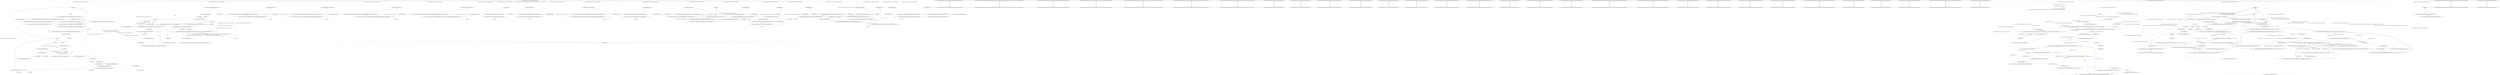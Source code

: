 digraph  {
n227 [label="QuantConnect.AlgorithmFactory.Python.Wrappers.AlgorithmPythonWrapper", span=""];
n0 [label="Entry QuantConnect.AlgorithmFactory.Python.Wrappers.AlgorithmPythonWrapper.AlgorithmPythonWrapper(string)", span="52-52", cluster="QuantConnect.AlgorithmFactory.Python.Wrappers.AlgorithmPythonWrapper.AlgorithmPythonWrapper(string)"];
n1 [label="Py.GIL()", span="56-56", cluster="QuantConnect.AlgorithmFactory.Python.Wrappers.AlgorithmPythonWrapper.AlgorithmPythonWrapper(string)"];
n2 [label="Logging.Log.Trace($''AlgorithmPythonWrapper(): Python version {PythonEngine.Version}: Importing python module {moduleName}'')", span="58-58", cluster="QuantConnect.AlgorithmFactory.Python.Wrappers.AlgorithmPythonWrapper.AlgorithmPythonWrapper(string)"];
n3 [label="var module = Py.Import(moduleName)", span="60-60", cluster="QuantConnect.AlgorithmFactory.Python.Wrappers.AlgorithmPythonWrapper.AlgorithmPythonWrapper(string)"];
n8 [label="repr.StartsWith(moduleName) &&                // Must be defined in the module\r\n                            attr.TryConvert(out type) &&                  // Must be a Type\r\n                            typeof(QCAlgorithm).IsAssignableFrom(type)", span="68-70", cluster="QuantConnect.AlgorithmFactory.Python.Wrappers.AlgorithmPythonWrapper.AlgorithmPythonWrapper(string)"];
n23 [label="Entry Unk.GIL", span="", cluster="Unk.GIL"];
n24 [label="Entry QuantConnect.Logging.Log.Trace(string, bool)", span="106-106", cluster="QuantConnect.Logging.Log.Trace(string, bool)"];
n4 [label="module.Dir()", span="62-62", cluster="QuantConnect.AlgorithmFactory.Python.Wrappers.AlgorithmPythonWrapper.AlgorithmPythonWrapper(string)"];
n25 [label="Entry Unk.Import", span="", cluster="Unk.Import"];
n6 [label="var attr = module.GetAttr(name.ToString())", span="65-65", cluster="QuantConnect.AlgorithmFactory.Python.Wrappers.AlgorithmPythonWrapper.AlgorithmPythonWrapper(string)"];
n5 [label="Type type", span="64-64", cluster="QuantConnect.AlgorithmFactory.Python.Wrappers.AlgorithmPythonWrapper.AlgorithmPythonWrapper(string)"];
n16 [label="_algorithm == null", span="94-94", cluster="QuantConnect.AlgorithmFactory.Python.Wrappers.AlgorithmPythonWrapper.AlgorithmPythonWrapper(string)"];
n26 [label="Entry Unk.Dir", span="", cluster="Unk.Dir"];
n7 [label="var repr = attr.Repr().GetStringBetweenChars('\'', '\'')", span="66-66", cluster="QuantConnect.AlgorithmFactory.Python.Wrappers.AlgorithmPythonWrapper.AlgorithmPythonWrapper(string)"];
n27 [label="Entry Unk.ToString", span="", cluster="Unk.ToString"];
n28 [label="Entry Unk.GetAttr", span="", cluster="Unk.GetAttr"];
n10 [label="_algorithm = attr.Invoke()", span="74-74", cluster="QuantConnect.AlgorithmFactory.Python.Wrappers.AlgorithmPythonWrapper.AlgorithmPythonWrapper(string)"];
n29 [label="Entry Unk.Repr", span="", cluster="Unk.Repr"];
n30 [label="Entry Unk.GetStringBetweenChars", span="", cluster="Unk.GetStringBetweenChars"];
n9 [label="Logging.Log.Trace(''AlgorithmPythonWrapper(): Creating IAlgorithm instance.'')", span="72-72", cluster="QuantConnect.AlgorithmFactory.Python.Wrappers.AlgorithmPythonWrapper.AlgorithmPythonWrapper(string)"];
n31 [label="Entry string.StartsWith(string)", span="0-0", cluster="string.StartsWith(string)"];
n32 [label="Entry Unk.TryConvert", span="", cluster="Unk.TryConvert"];
n33 [label="Entry System.Type.IsAssignableFrom(System.Type)", span="0-0", cluster="System.Type.IsAssignableFrom(System.Type)"];
n12 [label="_baseAlgorithm = _algorithm.AsManagedObject(type)", span="80-80", cluster="QuantConnect.AlgorithmFactory.Python.Wrappers.AlgorithmPythonWrapper.AlgorithmPythonWrapper(string)"];
n11 [label="_algorithm.SetPandasConverter()", span="77-77", cluster="QuantConnect.AlgorithmFactory.Python.Wrappers.AlgorithmPythonWrapper.AlgorithmPythonWrapper(string)", color=red, community=0];
n34 [label="Entry Unk.Invoke", span="", cluster="Unk.Invoke"];
n35 [label="Entry Unk.SetPandasConverter", span="", cluster="Unk.SetPandasConverter"];
n13 [label="_baseAlgorithm.InsightsGenerated += InsightsGenerated", span="84-84", cluster="QuantConnect.AlgorithmFactory.Python.Wrappers.AlgorithmPythonWrapper.AlgorithmPythonWrapper(string)"];
n36 [label="Entry Unk.AsManagedObject", span="", cluster="Unk.AsManagedObject"];
n14 [label="var pythonType = (_algorithm as PyObject).GetAttr(''OnData'').GetPythonType()", span="88-88", cluster="QuantConnect.AlgorithmFactory.Python.Wrappers.AlgorithmPythonWrapper.AlgorithmPythonWrapper(string)"];
n15 [label="_isOnDataDefined = pythonType.Repr().Equals(''<class \'method\'>'')", span="89-89", cluster="QuantConnect.AlgorithmFactory.Python.Wrappers.AlgorithmPythonWrapper.AlgorithmPythonWrapper(string)"];
n37 [label="Entry Unk.GetPythonType", span="", cluster="Unk.GetPythonType"];
n38 [label="Entry Unk.Equals", span="", cluster="Unk.Equals"];
n17 [label="throw new Exception(''Please ensure that one class inherits from QCAlgorithm or QCAlgorithmFramework.'');", span="96-96", cluster="QuantConnect.AlgorithmFactory.Python.Wrappers.AlgorithmPythonWrapper.AlgorithmPythonWrapper(string)"];
n18 [label=Exception, span="100-100", cluster="QuantConnect.AlgorithmFactory.Python.Wrappers.AlgorithmPythonWrapper.AlgorithmPythonWrapper(string)"];
n22 [label="Exit QuantConnect.AlgorithmFactory.Python.Wrappers.AlgorithmPythonWrapper.AlgorithmPythonWrapper(string)", span="52-52", cluster="QuantConnect.AlgorithmFactory.Python.Wrappers.AlgorithmPythonWrapper.AlgorithmPythonWrapper(string)"];
n19 [label="var interpreter = StackExceptionInterpreter.CreateFromAssemblies(AppDomain.CurrentDomain.GetAssemblies())", span="103-103", cluster="QuantConnect.AlgorithmFactory.Python.Wrappers.AlgorithmPythonWrapper.AlgorithmPythonWrapper(string)"];
n20 [label="e = interpreter.Interpret(e, interpreter)", span="104-104", cluster="QuantConnect.AlgorithmFactory.Python.Wrappers.AlgorithmPythonWrapper.AlgorithmPythonWrapper(string)"];
n40 [label="Entry System.AppDomain.GetAssemblies()", span="0-0", cluster="System.AppDomain.GetAssemblies()"];
n41 [label="Entry QuantConnect.Exceptions.StackExceptionInterpreter.CreateFromAssemblies(System.Collections.Generic.IEnumerable<System.Reflection.Assembly>)", span="109-109", cluster="QuantConnect.Exceptions.StackExceptionInterpreter.CreateFromAssemblies(System.Collections.Generic.IEnumerable<System.Reflection.Assembly>)"];
n21 [label="throw new Exception($''AlgorithmPythonWrapper(): {interpreter.GetExceptionMessageHeader(e)}'');", span="106-106", cluster="QuantConnect.AlgorithmFactory.Python.Wrappers.AlgorithmPythonWrapper.AlgorithmPythonWrapper(string)"];
n42 [label="Entry QuantConnect.Exceptions.StackExceptionInterpreter.Interpret(System.Exception, QuantConnect.Exceptions.IExceptionInterpreter)", span="68-68", cluster="QuantConnect.Exceptions.StackExceptionInterpreter.Interpret(System.Exception, QuantConnect.Exceptions.IExceptionInterpreter)"];
n39 [label="Entry System.Exception.Exception(string)", span="0-0", cluster="System.Exception.Exception(string)"];
n43 [label="Entry QuantConnect.Exceptions.StackExceptionInterpreter.GetExceptionMessageHeader(System.Exception)", span="99-99", cluster="QuantConnect.Exceptions.StackExceptionInterpreter.GetExceptionMessageHeader(System.Exception)"];
n44 [label="Entry QuantConnect.AlgorithmFactory.Python.Wrappers.AlgorithmPythonWrapper.SetStatus(QuantConnect.AlgorithmStatus)", span="305-305", cluster="QuantConnect.AlgorithmFactory.Python.Wrappers.AlgorithmPythonWrapper.SetStatus(QuantConnect.AlgorithmStatus)"];
n45 [label="Exit QuantConnect.AlgorithmFactory.Python.Wrappers.AlgorithmPythonWrapper.SetStatus(QuantConnect.AlgorithmStatus)", span="305-305", cluster="QuantConnect.AlgorithmFactory.Python.Wrappers.AlgorithmPythonWrapper.SetStatus(QuantConnect.AlgorithmStatus)"];
n46 [label="Entry QuantConnect.AlgorithmFactory.Python.Wrappers.AlgorithmPythonWrapper.SetAvailableDataTypes(System.Collections.Generic.Dictionary<QuantConnect.SecurityType, System.Collections.Generic.List<QuantConnect.TickType>>)", span="311-311", cluster="QuantConnect.AlgorithmFactory.Python.Wrappers.AlgorithmPythonWrapper.SetAvailableDataTypes(System.Collections.Generic.Dictionary<QuantConnect.SecurityType, System.Collections.Generic.List<QuantConnect.TickType>>)"];
n47 [label="Exit QuantConnect.AlgorithmFactory.Python.Wrappers.AlgorithmPythonWrapper.SetAvailableDataTypes(System.Collections.Generic.Dictionary<QuantConnect.SecurityType, System.Collections.Generic.List<QuantConnect.TickType>>)", span="311-311", cluster="QuantConnect.AlgorithmFactory.Python.Wrappers.AlgorithmPythonWrapper.SetAvailableDataTypes(System.Collections.Generic.Dictionary<QuantConnect.SecurityType, System.Collections.Generic.List<QuantConnect.TickType>>)"];
n48 [label="Entry QuantConnect.AlgorithmFactory.Python.Wrappers.AlgorithmPythonWrapper.SetOptionChainProvider(QuantConnect.Interfaces.IOptionChainProvider)", span="317-317", cluster="QuantConnect.AlgorithmFactory.Python.Wrappers.AlgorithmPythonWrapper.SetOptionChainProvider(QuantConnect.Interfaces.IOptionChainProvider)"];
n49 [label="Exit QuantConnect.AlgorithmFactory.Python.Wrappers.AlgorithmPythonWrapper.SetOptionChainProvider(QuantConnect.Interfaces.IOptionChainProvider)", span="317-317", cluster="QuantConnect.AlgorithmFactory.Python.Wrappers.AlgorithmPythonWrapper.SetOptionChainProvider(QuantConnect.Interfaces.IOptionChainProvider)"];
n50 [label="Entry QuantConnect.AlgorithmFactory.Python.Wrappers.AlgorithmPythonWrapper.SetFutureChainProvider(QuantConnect.Interfaces.IFutureChainProvider)", span="323-323", cluster="QuantConnect.AlgorithmFactory.Python.Wrappers.AlgorithmPythonWrapper.SetFutureChainProvider(QuantConnect.Interfaces.IFutureChainProvider)"];
n51 [label="Exit QuantConnect.AlgorithmFactory.Python.Wrappers.AlgorithmPythonWrapper.SetFutureChainProvider(QuantConnect.Interfaces.IFutureChainProvider)", span="323-323", cluster="QuantConnect.AlgorithmFactory.Python.Wrappers.AlgorithmPythonWrapper.SetFutureChainProvider(QuantConnect.Interfaces.IFutureChainProvider)"];
n52 [label="Entry QuantConnect.AlgorithmFactory.Python.Wrappers.AlgorithmPythonWrapper.AddSecurity(QuantConnect.SecurityType, string, QuantConnect.Resolution, string, bool, decimal, bool)", span="377-377", cluster="QuantConnect.AlgorithmFactory.Python.Wrappers.AlgorithmPythonWrapper.AddSecurity(QuantConnect.SecurityType, string, QuantConnect.Resolution, string, bool, decimal, bool)"];
n53 [label="Exit QuantConnect.AlgorithmFactory.Python.Wrappers.AlgorithmPythonWrapper.AddSecurity(QuantConnect.SecurityType, string, QuantConnect.Resolution, string, bool, decimal, bool)", span="377-377", cluster="QuantConnect.AlgorithmFactory.Python.Wrappers.AlgorithmPythonWrapper.AddSecurity(QuantConnect.SecurityType, string, QuantConnect.Resolution, string, bool, decimal, bool)"];
n54 [label="Entry QuantConnect.AlgorithmFactory.Python.Wrappers.AlgorithmPythonWrapper.AddFutureContract(QuantConnect.Symbol, QuantConnect.Resolution, bool, decimal)", span="388-388", cluster="QuantConnect.AlgorithmFactory.Python.Wrappers.AlgorithmPythonWrapper.AddFutureContract(QuantConnect.Symbol, QuantConnect.Resolution, bool, decimal)"];
n55 [label="Exit QuantConnect.AlgorithmFactory.Python.Wrappers.AlgorithmPythonWrapper.AddFutureContract(QuantConnect.Symbol, QuantConnect.Resolution, bool, decimal)", span="388-388", cluster="QuantConnect.AlgorithmFactory.Python.Wrappers.AlgorithmPythonWrapper.AddFutureContract(QuantConnect.Symbol, QuantConnect.Resolution, bool, decimal)"];
n56 [label="Entry QuantConnect.AlgorithmFactory.Python.Wrappers.AlgorithmPythonWrapper.AddOptionContract(QuantConnect.Symbol, QuantConnect.Resolution, bool, decimal)", span="399-399", cluster="QuantConnect.AlgorithmFactory.Python.Wrappers.AlgorithmPythonWrapper.AddOptionContract(QuantConnect.Symbol, QuantConnect.Resolution, bool, decimal)"];
n57 [label="Exit QuantConnect.AlgorithmFactory.Python.Wrappers.AlgorithmPythonWrapper.AddOptionContract(QuantConnect.Symbol, QuantConnect.Resolution, bool, decimal)", span="399-399", cluster="QuantConnect.AlgorithmFactory.Python.Wrappers.AlgorithmPythonWrapper.AddOptionContract(QuantConnect.Symbol, QuantConnect.Resolution, bool, decimal)"];
n58 [label="Entry QuantConnect.AlgorithmFactory.Python.Wrappers.AlgorithmPythonWrapper.Debug(string)", span="406-406", cluster="QuantConnect.AlgorithmFactory.Python.Wrappers.AlgorithmPythonWrapper.Debug(string)"];
n59 [label="Exit QuantConnect.AlgorithmFactory.Python.Wrappers.AlgorithmPythonWrapper.Debug(string)", span="406-406", cluster="QuantConnect.AlgorithmFactory.Python.Wrappers.AlgorithmPythonWrapper.Debug(string)"];
n60 [label="Entry QuantConnect.AlgorithmFactory.Python.Wrappers.AlgorithmPythonWrapper.Error(string)", span="412-412", cluster="QuantConnect.AlgorithmFactory.Python.Wrappers.AlgorithmPythonWrapper.Error(string)"];
n61 [label="Exit QuantConnect.AlgorithmFactory.Python.Wrappers.AlgorithmPythonWrapper.Error(string)", span="412-412", cluster="QuantConnect.AlgorithmFactory.Python.Wrappers.AlgorithmPythonWrapper.Error(string)"];
n62 [label="Entry QuantConnect.AlgorithmFactory.Python.Wrappers.AlgorithmPythonWrapper.AddChart(QuantConnect.Chart)", span="418-418", cluster="QuantConnect.AlgorithmFactory.Python.Wrappers.AlgorithmPythonWrapper.AddChart(QuantConnect.Chart)"];
n63 [label="Exit QuantConnect.AlgorithmFactory.Python.Wrappers.AlgorithmPythonWrapper.AddChart(QuantConnect.Chart)", span="418-418", cluster="QuantConnect.AlgorithmFactory.Python.Wrappers.AlgorithmPythonWrapper.AddChart(QuantConnect.Chart)"];
n64 [label="Entry QuantConnect.AlgorithmFactory.Python.Wrappers.AlgorithmPythonWrapper.GetChartUpdates(bool)", span="425-425", cluster="QuantConnect.AlgorithmFactory.Python.Wrappers.AlgorithmPythonWrapper.GetChartUpdates(bool)"];
n65 [label="Exit QuantConnect.AlgorithmFactory.Python.Wrappers.AlgorithmPythonWrapper.GetChartUpdates(bool)", span="425-425", cluster="QuantConnect.AlgorithmFactory.Python.Wrappers.AlgorithmPythonWrapper.GetChartUpdates(bool)"];
n66 [label="Entry QuantConnect.AlgorithmFactory.Python.Wrappers.AlgorithmPythonWrapper.GetLocked()", span="430-430", cluster="QuantConnect.AlgorithmFactory.Python.Wrappers.AlgorithmPythonWrapper.GetLocked()"];
n67 [label="Exit QuantConnect.AlgorithmFactory.Python.Wrappers.AlgorithmPythonWrapper.GetLocked()", span="430-430", cluster="QuantConnect.AlgorithmFactory.Python.Wrappers.AlgorithmPythonWrapper.GetLocked()"];
n68 [label="Entry QuantConnect.AlgorithmFactory.Python.Wrappers.AlgorithmPythonWrapper.GetParameter(string)", span="438-438", cluster="QuantConnect.AlgorithmFactory.Python.Wrappers.AlgorithmPythonWrapper.GetParameter(string)"];
n69 [label="Exit QuantConnect.AlgorithmFactory.Python.Wrappers.AlgorithmPythonWrapper.GetParameter(string)", span="438-438", cluster="QuantConnect.AlgorithmFactory.Python.Wrappers.AlgorithmPythonWrapper.GetParameter(string)"];
n70 [label="Entry QuantConnect.AlgorithmFactory.Python.Wrappers.AlgorithmPythonWrapper.GetWarmupHistoryRequests()", span="444-444", cluster="QuantConnect.AlgorithmFactory.Python.Wrappers.AlgorithmPythonWrapper.GetWarmupHistoryRequests()"];
n71 [label="Exit QuantConnect.AlgorithmFactory.Python.Wrappers.AlgorithmPythonWrapper.GetWarmupHistoryRequests()", span="444-444", cluster="QuantConnect.AlgorithmFactory.Python.Wrappers.AlgorithmPythonWrapper.GetWarmupHistoryRequests()"];
n72 [label="Entry QuantConnect.AlgorithmFactory.Python.Wrappers.AlgorithmPythonWrapper.Initialize()", span="449-449", cluster="QuantConnect.AlgorithmFactory.Python.Wrappers.AlgorithmPythonWrapper.Initialize()"];
n73 [label="Py.GIL()", span="451-451", cluster="QuantConnect.AlgorithmFactory.Python.Wrappers.AlgorithmPythonWrapper.Initialize()"];
n74 [label="_algorithm.Initialize()", span="453-453", cluster="QuantConnect.AlgorithmFactory.Python.Wrappers.AlgorithmPythonWrapper.Initialize()"];
n75 [label="Exit QuantConnect.AlgorithmFactory.Python.Wrappers.AlgorithmPythonWrapper.Initialize()", span="449-449", cluster="QuantConnect.AlgorithmFactory.Python.Wrappers.AlgorithmPythonWrapper.Initialize()"];
n76 [label="Entry Unk.Initialize", span="", cluster="Unk.Initialize"];
n77 [label="Entry QuantConnect.AlgorithmFactory.Python.Wrappers.AlgorithmPythonWrapper.Liquidate(QuantConnect.Symbol, string)", span="463-463", cluster="QuantConnect.AlgorithmFactory.Python.Wrappers.AlgorithmPythonWrapper.Liquidate(QuantConnect.Symbol, string)"];
n78 [label="Exit QuantConnect.AlgorithmFactory.Python.Wrappers.AlgorithmPythonWrapper.Liquidate(QuantConnect.Symbol, string)", span="463-463", cluster="QuantConnect.AlgorithmFactory.Python.Wrappers.AlgorithmPythonWrapper.Liquidate(QuantConnect.Symbol, string)"];
n79 [label="Entry QuantConnect.AlgorithmFactory.Python.Wrappers.AlgorithmPythonWrapper.Log(string)", span="469-469", cluster="QuantConnect.AlgorithmFactory.Python.Wrappers.AlgorithmPythonWrapper.Log(string)"];
n80 [label="Exit QuantConnect.AlgorithmFactory.Python.Wrappers.AlgorithmPythonWrapper.Log(string)", span="469-469", cluster="QuantConnect.AlgorithmFactory.Python.Wrappers.AlgorithmPythonWrapper.Log(string)"];
n81 [label="Entry QuantConnect.AlgorithmFactory.Python.Wrappers.AlgorithmPythonWrapper.OnBrokerageDisconnect()", span="474-474", cluster="QuantConnect.AlgorithmFactory.Python.Wrappers.AlgorithmPythonWrapper.OnBrokerageDisconnect()"];
n82 [label="Py.GIL()", span="476-476", cluster="QuantConnect.AlgorithmFactory.Python.Wrappers.AlgorithmPythonWrapper.OnBrokerageDisconnect()"];
n83 [label="_algorithm.OnBrokerageDisconnect()", span="478-478", cluster="QuantConnect.AlgorithmFactory.Python.Wrappers.AlgorithmPythonWrapper.OnBrokerageDisconnect()"];
n84 [label="Exit QuantConnect.AlgorithmFactory.Python.Wrappers.AlgorithmPythonWrapper.OnBrokerageDisconnect()", span="474-474", cluster="QuantConnect.AlgorithmFactory.Python.Wrappers.AlgorithmPythonWrapper.OnBrokerageDisconnect()"];
n85 [label="Entry Unk.OnBrokerageDisconnect", span="", cluster="Unk.OnBrokerageDisconnect"];
n86 [label="Entry QuantConnect.AlgorithmFactory.Python.Wrappers.AlgorithmPythonWrapper.OnBrokerageMessage(QuantConnect.Brokerages.BrokerageMessageEvent)", span="485-485", cluster="QuantConnect.AlgorithmFactory.Python.Wrappers.AlgorithmPythonWrapper.OnBrokerageMessage(QuantConnect.Brokerages.BrokerageMessageEvent)"];
n87 [label="Py.GIL()", span="487-487", cluster="QuantConnect.AlgorithmFactory.Python.Wrappers.AlgorithmPythonWrapper.OnBrokerageMessage(QuantConnect.Brokerages.BrokerageMessageEvent)"];
n88 [label="_algorithm.OnBrokerageMessage(messageEvent)", span="489-489", cluster="QuantConnect.AlgorithmFactory.Python.Wrappers.AlgorithmPythonWrapper.OnBrokerageMessage(QuantConnect.Brokerages.BrokerageMessageEvent)"];
n89 [label="Exit QuantConnect.AlgorithmFactory.Python.Wrappers.AlgorithmPythonWrapper.OnBrokerageMessage(QuantConnect.Brokerages.BrokerageMessageEvent)", span="485-485", cluster="QuantConnect.AlgorithmFactory.Python.Wrappers.AlgorithmPythonWrapper.OnBrokerageMessage(QuantConnect.Brokerages.BrokerageMessageEvent)"];
n90 [label="Entry Unk.OnBrokerageMessage", span="", cluster="Unk.OnBrokerageMessage"];
n91 [label="Entry QuantConnect.AlgorithmFactory.Python.Wrappers.AlgorithmPythonWrapper.OnBrokerageReconnect()", span="496-496", cluster="QuantConnect.AlgorithmFactory.Python.Wrappers.AlgorithmPythonWrapper.OnBrokerageReconnect()"];
n92 [label="Py.GIL()", span="498-498", cluster="QuantConnect.AlgorithmFactory.Python.Wrappers.AlgorithmPythonWrapper.OnBrokerageReconnect()"];
n93 [label="_algorithm.OnBrokerageReconnect()", span="500-500", cluster="QuantConnect.AlgorithmFactory.Python.Wrappers.AlgorithmPythonWrapper.OnBrokerageReconnect()"];
n94 [label="Exit QuantConnect.AlgorithmFactory.Python.Wrappers.AlgorithmPythonWrapper.OnBrokerageReconnect()", span="496-496", cluster="QuantConnect.AlgorithmFactory.Python.Wrappers.AlgorithmPythonWrapper.OnBrokerageReconnect()"];
n95 [label="Entry Unk.OnBrokerageReconnect", span="", cluster="Unk.OnBrokerageReconnect"];
n96 [label="Entry QuantConnect.AlgorithmFactory.Python.Wrappers.AlgorithmPythonWrapper.OnData(QuantConnect.Data.Slice)", span="508-508", cluster="QuantConnect.AlgorithmFactory.Python.Wrappers.AlgorithmPythonWrapper.OnData(QuantConnect.Data.Slice)"];
n97 [label=_isOnDataDefined, span="510-510", cluster="QuantConnect.AlgorithmFactory.Python.Wrappers.AlgorithmPythonWrapper.OnData(QuantConnect.Data.Slice)"];
n99 [label="_algorithm.OnData(SubscriptionManager.HasCustomData ? new PythonSlice(slice) : slice)", span="514-514", cluster="QuantConnect.AlgorithmFactory.Python.Wrappers.AlgorithmPythonWrapper.OnData(QuantConnect.Data.Slice)"];
n98 [label="Py.GIL()", span="512-512", cluster="QuantConnect.AlgorithmFactory.Python.Wrappers.AlgorithmPythonWrapper.OnData(QuantConnect.Data.Slice)"];
n100 [label="Exit QuantConnect.AlgorithmFactory.Python.Wrappers.AlgorithmPythonWrapper.OnData(QuantConnect.Data.Slice)", span="508-508", cluster="QuantConnect.AlgorithmFactory.Python.Wrappers.AlgorithmPythonWrapper.OnData(QuantConnect.Data.Slice)"];
n101 [label="Entry QuantConnect.Python.PythonSlice.PythonSlice(QuantConnect.Data.Slice)", span="57-57", cluster="QuantConnect.Python.PythonSlice.PythonSlice(QuantConnect.Data.Slice)"];
n102 [label="Entry Unk.OnData", span="", cluster="Unk.OnData"];
n103 [label="Entry QuantConnect.AlgorithmFactory.Python.Wrappers.AlgorithmPythonWrapper.OnFrameworkData(QuantConnect.Data.Slice)", span="523-523", cluster="QuantConnect.AlgorithmFactory.Python.Wrappers.AlgorithmPythonWrapper.OnFrameworkData(QuantConnect.Data.Slice)"];
n104 [label="Py.GIL()", span="525-525", cluster="QuantConnect.AlgorithmFactory.Python.Wrappers.AlgorithmPythonWrapper.OnFrameworkData(QuantConnect.Data.Slice)"];
n105 [label="_algorithm.OnFrameworkData(slice)", span="527-527", cluster="QuantConnect.AlgorithmFactory.Python.Wrappers.AlgorithmPythonWrapper.OnFrameworkData(QuantConnect.Data.Slice)"];
n106 [label="Exit QuantConnect.AlgorithmFactory.Python.Wrappers.AlgorithmPythonWrapper.OnFrameworkData(QuantConnect.Data.Slice)", span="523-523", cluster="QuantConnect.AlgorithmFactory.Python.Wrappers.AlgorithmPythonWrapper.OnFrameworkData(QuantConnect.Data.Slice)"];
n107 [label="Entry Unk.OnFrameworkData", span="", cluster="Unk.OnFrameworkData"];
n108 [label="Entry QuantConnect.AlgorithmFactory.Python.Wrappers.AlgorithmPythonWrapper.OnEndOfAlgorithm()", span="534-534", cluster="QuantConnect.AlgorithmFactory.Python.Wrappers.AlgorithmPythonWrapper.OnEndOfAlgorithm()"];
n109 [label="Py.GIL()", span="536-536", cluster="QuantConnect.AlgorithmFactory.Python.Wrappers.AlgorithmPythonWrapper.OnEndOfAlgorithm()"];
n110 [label="_algorithm.OnEndOfAlgorithm()", span="538-538", cluster="QuantConnect.AlgorithmFactory.Python.Wrappers.AlgorithmPythonWrapper.OnEndOfAlgorithm()"];
n111 [label="Exit QuantConnect.AlgorithmFactory.Python.Wrappers.AlgorithmPythonWrapper.OnEndOfAlgorithm()", span="534-534", cluster="QuantConnect.AlgorithmFactory.Python.Wrappers.AlgorithmPythonWrapper.OnEndOfAlgorithm()"];
n112 [label="Entry Unk.OnEndOfAlgorithm", span="", cluster="Unk.OnEndOfAlgorithm"];
n113 [label="Entry QuantConnect.AlgorithmFactory.Python.Wrappers.AlgorithmPythonWrapper.OnEndOfDay()", span="546-546", cluster="QuantConnect.AlgorithmFactory.Python.Wrappers.AlgorithmPythonWrapper.OnEndOfDay()"];
n114 [label="Py.GIL()", span="550-550", cluster="QuantConnect.AlgorithmFactory.Python.Wrappers.AlgorithmPythonWrapper.OnEndOfDay()"];
n115 [label="_algorithm.OnEndOfDay()", span="552-552", cluster="QuantConnect.AlgorithmFactory.Python.Wrappers.AlgorithmPythonWrapper.OnEndOfDay()"];
n116 [label=PythonException, span="557-557", cluster="QuantConnect.AlgorithmFactory.Python.Wrappers.AlgorithmPythonWrapper.OnEndOfDay()"];
n119 [label="Exit QuantConnect.AlgorithmFactory.Python.Wrappers.AlgorithmPythonWrapper.OnEndOfDay()", span="546-546", cluster="QuantConnect.AlgorithmFactory.Python.Wrappers.AlgorithmPythonWrapper.OnEndOfDay()"];
n120 [label="Entry Unk.OnEndOfDay", span="", cluster="Unk.OnEndOfDay"];
n117 [label="!exception.Message.StartsWith(''TypeError : OnEndOfDay()'')", span="559-559", cluster="QuantConnect.AlgorithmFactory.Python.Wrappers.AlgorithmPythonWrapper.OnEndOfDay()"];
n118 [label="_baseAlgorithm.SetRunTimeError(exception)", span="561-561", cluster="QuantConnect.AlgorithmFactory.Python.Wrappers.AlgorithmPythonWrapper.OnEndOfDay()"];
n121 [label="Entry Unk.StartsWith", span="", cluster="Unk.StartsWith"];
n122 [label="Entry Unk.SetRunTimeError", span="", cluster="Unk.SetRunTimeError"];
n123 [label="Entry QuantConnect.AlgorithmFactory.Python.Wrappers.AlgorithmPythonWrapper.OnEndOfDay(QuantConnect.Symbol)", span="574-574", cluster="QuantConnect.AlgorithmFactory.Python.Wrappers.AlgorithmPythonWrapper.OnEndOfDay(QuantConnect.Symbol)"];
n124 [label="Py.GIL()", span="578-578", cluster="QuantConnect.AlgorithmFactory.Python.Wrappers.AlgorithmPythonWrapper.OnEndOfDay(QuantConnect.Symbol)"];
n125 [label="_algorithm.OnEndOfDay(symbol)", span="580-580", cluster="QuantConnect.AlgorithmFactory.Python.Wrappers.AlgorithmPythonWrapper.OnEndOfDay(QuantConnect.Symbol)"];
n126 [label=PythonException, span="585-585", cluster="QuantConnect.AlgorithmFactory.Python.Wrappers.AlgorithmPythonWrapper.OnEndOfDay(QuantConnect.Symbol)"];
n129 [label="Exit QuantConnect.AlgorithmFactory.Python.Wrappers.AlgorithmPythonWrapper.OnEndOfDay(QuantConnect.Symbol)", span="574-574", cluster="QuantConnect.AlgorithmFactory.Python.Wrappers.AlgorithmPythonWrapper.OnEndOfDay(QuantConnect.Symbol)"];
n127 [label="!exception.Message.StartsWith(''TypeError : OnEndOfDay()'')", span="587-587", cluster="QuantConnect.AlgorithmFactory.Python.Wrappers.AlgorithmPythonWrapper.OnEndOfDay(QuantConnect.Symbol)"];
n128 [label="_baseAlgorithm.SetRunTimeError(exception)", span="589-589", cluster="QuantConnect.AlgorithmFactory.Python.Wrappers.AlgorithmPythonWrapper.OnEndOfDay(QuantConnect.Symbol)"];
n130 [label="Entry QuantConnect.AlgorithmFactory.Python.Wrappers.AlgorithmPythonWrapper.OnMarginCall(System.Collections.Generic.List<QuantConnect.Orders.SubmitOrderRequest>)", span="598-598", cluster="QuantConnect.AlgorithmFactory.Python.Wrappers.AlgorithmPythonWrapper.OnMarginCall(System.Collections.Generic.List<QuantConnect.Orders.SubmitOrderRequest>)"];
n131 [label="Py.GIL()", span="602-602", cluster="QuantConnect.AlgorithmFactory.Python.Wrappers.AlgorithmPythonWrapper.OnMarginCall(System.Collections.Generic.List<QuantConnect.Orders.SubmitOrderRequest>)"];
n132 [label="var pyRequests = _algorithm.OnMarginCall(requests) as PyObject", span="604-604", cluster="QuantConnect.AlgorithmFactory.Python.Wrappers.AlgorithmPythonWrapper.OnMarginCall(System.Collections.Generic.List<QuantConnect.Orders.SubmitOrderRequest>)"];
n135 [label="requests.Clear()", span="612-612", cluster="QuantConnect.AlgorithmFactory.Python.Wrappers.AlgorithmPythonWrapper.OnMarginCall(System.Collections.Generic.List<QuantConnect.Orders.SubmitOrderRequest>)"];
n139 [label="requests.Add(request)", span="619-619", cluster="QuantConnect.AlgorithmFactory.Python.Wrappers.AlgorithmPythonWrapper.OnMarginCall(System.Collections.Generic.List<QuantConnect.Orders.SubmitOrderRequest>)"];
n140 [label="requests.Count == 0", span="624-624", cluster="QuantConnect.AlgorithmFactory.Python.Wrappers.AlgorithmPythonWrapper.OnMarginCall(System.Collections.Generic.List<QuantConnect.Orders.SubmitOrderRequest>)"];
n144 [label="_baseAlgorithm.OnMarginCall(requests)", span="635-635", cluster="QuantConnect.AlgorithmFactory.Python.Wrappers.AlgorithmPythonWrapper.OnMarginCall(System.Collections.Generic.List<QuantConnect.Orders.SubmitOrderRequest>)"];
n133 [label="pyRequests == null || !pyRequests.IsIterable()", span="607-607", cluster="QuantConnect.AlgorithmFactory.Python.Wrappers.AlgorithmPythonWrapper.OnMarginCall(System.Collections.Generic.List<QuantConnect.Orders.SubmitOrderRequest>)"];
n147 [label="Entry Unk.OnMarginCall", span="", cluster="Unk.OnMarginCall"];
n136 [label=pyRequests, span="614-614", cluster="QuantConnect.AlgorithmFactory.Python.Wrappers.AlgorithmPythonWrapper.OnMarginCall(System.Collections.Generic.List<QuantConnect.Orders.SubmitOrderRequest>)"];
n134 [label="throw new Exception(''OnMarginCall must return a non-empty list of SubmitOrderRequest'');", span="609-609", cluster="QuantConnect.AlgorithmFactory.Python.Wrappers.AlgorithmPythonWrapper.OnMarginCall(System.Collections.Generic.List<QuantConnect.Orders.SubmitOrderRequest>)"];
n148 [label="Entry Unk.IsIterable", span="", cluster="Unk.IsIterable"];
n149 [label="Entry System.Collections.Generic.List<T>.Clear()", span="0-0", cluster="System.Collections.Generic.List<T>.Clear()"];
n137 [label="SubmitOrderRequest request", span="616-616", cluster="QuantConnect.AlgorithmFactory.Python.Wrappers.AlgorithmPythonWrapper.OnMarginCall(System.Collections.Generic.List<QuantConnect.Orders.SubmitOrderRequest>)"];
n138 [label="TryConvert(pyRequest, out request)", span="617-617", cluster="QuantConnect.AlgorithmFactory.Python.Wrappers.AlgorithmPythonWrapper.OnMarginCall(System.Collections.Generic.List<QuantConnect.Orders.SubmitOrderRequest>)"];
n150 [label="Entry QuantConnect.AlgorithmFactory.Python.Wrappers.AlgorithmPythonWrapper.TryConvert<T>(PyObject, out T)", span="829-829", cluster="QuantConnect.AlgorithmFactory.Python.Wrappers.AlgorithmPythonWrapper.TryConvert<T>(PyObject, out T)"];
n151 [label="Entry System.Collections.Generic.List<T>.Add(T)", span="0-0", cluster="System.Collections.Generic.List<T>.Add(T)"];
n141 [label="throw new Exception(''OnMarginCall must return a non-empty list of SubmitOrderRequest'');", span="626-626", cluster="QuantConnect.AlgorithmFactory.Python.Wrappers.AlgorithmPythonWrapper.OnMarginCall(System.Collections.Generic.List<QuantConnect.Orders.SubmitOrderRequest>)"];
n142 [label=PythonException, span="630-630", cluster="QuantConnect.AlgorithmFactory.Python.Wrappers.AlgorithmPythonWrapper.OnMarginCall(System.Collections.Generic.List<QuantConnect.Orders.SubmitOrderRequest>)"];
n146 [label="Exit QuantConnect.AlgorithmFactory.Python.Wrappers.AlgorithmPythonWrapper.OnMarginCall(System.Collections.Generic.List<QuantConnect.Orders.SubmitOrderRequest>)", span="598-598", cluster="QuantConnect.AlgorithmFactory.Python.Wrappers.AlgorithmPythonWrapper.OnMarginCall(System.Collections.Generic.List<QuantConnect.Orders.SubmitOrderRequest>)"];
n143 [label="pythonException.Message.Contains(''TypeError : No method matches given arguments'')", span="633-633", cluster="QuantConnect.AlgorithmFactory.Python.Wrappers.AlgorithmPythonWrapper.OnMarginCall(System.Collections.Generic.List<QuantConnect.Orders.SubmitOrderRequest>)"];
n145 [label="throw pythonException;", span="640-640", cluster="QuantConnect.AlgorithmFactory.Python.Wrappers.AlgorithmPythonWrapper.OnMarginCall(System.Collections.Generic.List<QuantConnect.Orders.SubmitOrderRequest>)"];
n152 [label="Entry Unk.Contains", span="", cluster="Unk.Contains"];
n153 [label="Entry QuantConnect.Interfaces.IAlgorithm.OnMarginCall(System.Collections.Generic.List<QuantConnect.Orders.SubmitOrderRequest>)", span="432-432", cluster="QuantConnect.Interfaces.IAlgorithm.OnMarginCall(System.Collections.Generic.List<QuantConnect.Orders.SubmitOrderRequest>)"];
n154 [label="Entry QuantConnect.AlgorithmFactory.Python.Wrappers.AlgorithmPythonWrapper.OnMarginCallWarning()", span="648-648", cluster="QuantConnect.AlgorithmFactory.Python.Wrappers.AlgorithmPythonWrapper.OnMarginCallWarning()"];
n155 [label="Py.GIL()", span="650-650", cluster="QuantConnect.AlgorithmFactory.Python.Wrappers.AlgorithmPythonWrapper.OnMarginCallWarning()"];
n156 [label="_algorithm.OnMarginCallWarning()", span="652-652", cluster="QuantConnect.AlgorithmFactory.Python.Wrappers.AlgorithmPythonWrapper.OnMarginCallWarning()"];
n157 [label="Exit QuantConnect.AlgorithmFactory.Python.Wrappers.AlgorithmPythonWrapper.OnMarginCallWarning()", span="648-648", cluster="QuantConnect.AlgorithmFactory.Python.Wrappers.AlgorithmPythonWrapper.OnMarginCallWarning()"];
n158 [label="Entry Unk.OnMarginCallWarning", span="", cluster="Unk.OnMarginCallWarning"];
n159 [label="Entry QuantConnect.AlgorithmFactory.Python.Wrappers.AlgorithmPythonWrapper.OnOrderEvent(QuantConnect.Orders.OrderEvent)", span="661-661", cluster="QuantConnect.AlgorithmFactory.Python.Wrappers.AlgorithmPythonWrapper.OnOrderEvent(QuantConnect.Orders.OrderEvent)"];
n160 [label="Py.GIL()", span="663-663", cluster="QuantConnect.AlgorithmFactory.Python.Wrappers.AlgorithmPythonWrapper.OnOrderEvent(QuantConnect.Orders.OrderEvent)"];
n161 [label="_algorithm.OnOrderEvent(newEvent)", span="665-665", cluster="QuantConnect.AlgorithmFactory.Python.Wrappers.AlgorithmPythonWrapper.OnOrderEvent(QuantConnect.Orders.OrderEvent)"];
n162 [label="Exit QuantConnect.AlgorithmFactory.Python.Wrappers.AlgorithmPythonWrapper.OnOrderEvent(QuantConnect.Orders.OrderEvent)", span="661-661", cluster="QuantConnect.AlgorithmFactory.Python.Wrappers.AlgorithmPythonWrapper.OnOrderEvent(QuantConnect.Orders.OrderEvent)"];
n163 [label="Entry Unk.OnOrderEvent", span="", cluster="Unk.OnOrderEvent"];
n164 [label="Entry QuantConnect.AlgorithmFactory.Python.Wrappers.AlgorithmPythonWrapper.OnAssignmentOrderEvent(QuantConnect.Orders.OrderEvent)", span="674-674", cluster="QuantConnect.AlgorithmFactory.Python.Wrappers.AlgorithmPythonWrapper.OnAssignmentOrderEvent(QuantConnect.Orders.OrderEvent)"];
n165 [label="Py.GIL()", span="676-676", cluster="QuantConnect.AlgorithmFactory.Python.Wrappers.AlgorithmPythonWrapper.OnAssignmentOrderEvent(QuantConnect.Orders.OrderEvent)"];
n166 [label="_algorithm.OnAssignmentOrderEvent(assignmentEvent)", span="678-678", cluster="QuantConnect.AlgorithmFactory.Python.Wrappers.AlgorithmPythonWrapper.OnAssignmentOrderEvent(QuantConnect.Orders.OrderEvent)"];
n167 [label="Exit QuantConnect.AlgorithmFactory.Python.Wrappers.AlgorithmPythonWrapper.OnAssignmentOrderEvent(QuantConnect.Orders.OrderEvent)", span="674-674", cluster="QuantConnect.AlgorithmFactory.Python.Wrappers.AlgorithmPythonWrapper.OnAssignmentOrderEvent(QuantConnect.Orders.OrderEvent)"];
n168 [label="Entry Unk.OnAssignmentOrderEvent", span="", cluster="Unk.OnAssignmentOrderEvent"];
n169 [label="Entry QuantConnect.AlgorithmFactory.Python.Wrappers.AlgorithmPythonWrapper.OnSecuritiesChanged(QuantConnect.Data.UniverseSelection.SecurityChanges)", span="686-686", cluster="QuantConnect.AlgorithmFactory.Python.Wrappers.AlgorithmPythonWrapper.OnSecuritiesChanged(QuantConnect.Data.UniverseSelection.SecurityChanges)"];
n170 [label="Py.GIL()", span="688-688", cluster="QuantConnect.AlgorithmFactory.Python.Wrappers.AlgorithmPythonWrapper.OnSecuritiesChanged(QuantConnect.Data.UniverseSelection.SecurityChanges)"];
n171 [label="_algorithm.OnSecuritiesChanged(changes)", span="690-690", cluster="QuantConnect.AlgorithmFactory.Python.Wrappers.AlgorithmPythonWrapper.OnSecuritiesChanged(QuantConnect.Data.UniverseSelection.SecurityChanges)"];
n172 [label="Exit QuantConnect.AlgorithmFactory.Python.Wrappers.AlgorithmPythonWrapper.OnSecuritiesChanged(QuantConnect.Data.UniverseSelection.SecurityChanges)", span="686-686", cluster="QuantConnect.AlgorithmFactory.Python.Wrappers.AlgorithmPythonWrapper.OnSecuritiesChanged(QuantConnect.Data.UniverseSelection.SecurityChanges)"];
n173 [label="Entry Unk.OnSecuritiesChanged", span="", cluster="Unk.OnSecuritiesChanged"];
n174 [label="Entry QuantConnect.AlgorithmFactory.Python.Wrappers.AlgorithmPythonWrapper.OnFrameworkSecuritiesChanged(QuantConnect.Data.UniverseSelection.SecurityChanges)", span="698-698", cluster="QuantConnect.AlgorithmFactory.Python.Wrappers.AlgorithmPythonWrapper.OnFrameworkSecuritiesChanged(QuantConnect.Data.UniverseSelection.SecurityChanges)"];
n175 [label="Py.GIL()", span="700-700", cluster="QuantConnect.AlgorithmFactory.Python.Wrappers.AlgorithmPythonWrapper.OnFrameworkSecuritiesChanged(QuantConnect.Data.UniverseSelection.SecurityChanges)"];
n176 [label="_algorithm.OnFrameworkSecuritiesChanged(changes)", span="702-702", cluster="QuantConnect.AlgorithmFactory.Python.Wrappers.AlgorithmPythonWrapper.OnFrameworkSecuritiesChanged(QuantConnect.Data.UniverseSelection.SecurityChanges)"];
n177 [label="Exit QuantConnect.AlgorithmFactory.Python.Wrappers.AlgorithmPythonWrapper.OnFrameworkSecuritiesChanged(QuantConnect.Data.UniverseSelection.SecurityChanges)", span="698-698", cluster="QuantConnect.AlgorithmFactory.Python.Wrappers.AlgorithmPythonWrapper.OnFrameworkSecuritiesChanged(QuantConnect.Data.UniverseSelection.SecurityChanges)"];
n178 [label="Entry Unk.OnFrameworkSecuritiesChanged", span="", cluster="Unk.OnFrameworkSecuritiesChanged"];
n179 [label="Entry QuantConnect.AlgorithmFactory.Python.Wrappers.AlgorithmPythonWrapper.PostInitialize()", span="710-710", cluster="QuantConnect.AlgorithmFactory.Python.Wrappers.AlgorithmPythonWrapper.PostInitialize()"];
n180 [label="_baseAlgorithm.PostInitialize()", span="712-712", cluster="QuantConnect.AlgorithmFactory.Python.Wrappers.AlgorithmPythonWrapper.PostInitialize()"];
n181 [label="Exit QuantConnect.AlgorithmFactory.Python.Wrappers.AlgorithmPythonWrapper.PostInitialize()", span="710-710", cluster="QuantConnect.AlgorithmFactory.Python.Wrappers.AlgorithmPythonWrapper.PostInitialize()"];
n182 [label="Entry QuantConnect.Interfaces.IAlgorithm.PostInitialize()", span="339-339", cluster="QuantConnect.Interfaces.IAlgorithm.PostInitialize()"];
n183 [label="Entry QuantConnect.AlgorithmFactory.Python.Wrappers.AlgorithmPythonWrapper.OnWarmupFinished()", span="718-718", cluster="QuantConnect.AlgorithmFactory.Python.Wrappers.AlgorithmPythonWrapper.OnWarmupFinished()"];
n184 [label="Py.GIL()", span="720-720", cluster="QuantConnect.AlgorithmFactory.Python.Wrappers.AlgorithmPythonWrapper.OnWarmupFinished()"];
n185 [label="_algorithm.OnWarmupFinished()", span="722-722", cluster="QuantConnect.AlgorithmFactory.Python.Wrappers.AlgorithmPythonWrapper.OnWarmupFinished()"];
n186 [label="Exit QuantConnect.AlgorithmFactory.Python.Wrappers.AlgorithmPythonWrapper.OnWarmupFinished()", span="718-718", cluster="QuantConnect.AlgorithmFactory.Python.Wrappers.AlgorithmPythonWrapper.OnWarmupFinished()"];
n187 [label="Entry Unk.OnWarmupFinished", span="", cluster="Unk.OnWarmupFinished"];
n188 [label="Entry QuantConnect.AlgorithmFactory.Python.Wrappers.AlgorithmPythonWrapper.RemoveSecurity(QuantConnect.Symbol)", span="731-731", cluster="QuantConnect.AlgorithmFactory.Python.Wrappers.AlgorithmPythonWrapper.RemoveSecurity(QuantConnect.Symbol)"];
n189 [label="Exit QuantConnect.AlgorithmFactory.Python.Wrappers.AlgorithmPythonWrapper.RemoveSecurity(QuantConnect.Symbol)", span="731-731", cluster="QuantConnect.AlgorithmFactory.Python.Wrappers.AlgorithmPythonWrapper.RemoveSecurity(QuantConnect.Symbol)"];
n190 [label="Entry QuantConnect.AlgorithmFactory.Python.Wrappers.AlgorithmPythonWrapper.SetAlgorithmId(string)", span="737-737", cluster="QuantConnect.AlgorithmFactory.Python.Wrappers.AlgorithmPythonWrapper.SetAlgorithmId(string)"];
n191 [label="Exit QuantConnect.AlgorithmFactory.Python.Wrappers.AlgorithmPythonWrapper.SetAlgorithmId(string)", span="737-737", cluster="QuantConnect.AlgorithmFactory.Python.Wrappers.AlgorithmPythonWrapper.SetAlgorithmId(string)"];
n192 [label="Entry QuantConnect.AlgorithmFactory.Python.Wrappers.AlgorithmPythonWrapper.SetBrokerageMessageHandler(QuantConnect.Brokerages.IBrokerageMessageHandler)", span="746-746", cluster="QuantConnect.AlgorithmFactory.Python.Wrappers.AlgorithmPythonWrapper.SetBrokerageMessageHandler(QuantConnect.Brokerages.IBrokerageMessageHandler)"];
n193 [label="Exit QuantConnect.AlgorithmFactory.Python.Wrappers.AlgorithmPythonWrapper.SetBrokerageMessageHandler(QuantConnect.Brokerages.IBrokerageMessageHandler)", span="746-746", cluster="QuantConnect.AlgorithmFactory.Python.Wrappers.AlgorithmPythonWrapper.SetBrokerageMessageHandler(QuantConnect.Brokerages.IBrokerageMessageHandler)"];
n194 [label="Entry QuantConnect.AlgorithmFactory.Python.Wrappers.AlgorithmPythonWrapper.SetBrokerageModel(QuantConnect.Brokerages.IBrokerageModel)", span="754-754", cluster="QuantConnect.AlgorithmFactory.Python.Wrappers.AlgorithmPythonWrapper.SetBrokerageModel(QuantConnect.Brokerages.IBrokerageModel)"];
n195 [label="Exit QuantConnect.AlgorithmFactory.Python.Wrappers.AlgorithmPythonWrapper.SetBrokerageModel(QuantConnect.Brokerages.IBrokerageModel)", span="754-754", cluster="QuantConnect.AlgorithmFactory.Python.Wrappers.AlgorithmPythonWrapper.SetBrokerageModel(QuantConnect.Brokerages.IBrokerageModel)"];
n196 [label="Entry QuantConnect.AlgorithmFactory.Python.Wrappers.AlgorithmPythonWrapper.SetCash(decimal)", span="760-760", cluster="QuantConnect.AlgorithmFactory.Python.Wrappers.AlgorithmPythonWrapper.SetCash(decimal)"];
n197 [label="Exit QuantConnect.AlgorithmFactory.Python.Wrappers.AlgorithmPythonWrapper.SetCash(decimal)", span="760-760", cluster="QuantConnect.AlgorithmFactory.Python.Wrappers.AlgorithmPythonWrapper.SetCash(decimal)"];
n198 [label="Entry QuantConnect.AlgorithmFactory.Python.Wrappers.AlgorithmPythonWrapper.SetCash(string, decimal, decimal)", span="768-768", cluster="QuantConnect.AlgorithmFactory.Python.Wrappers.AlgorithmPythonWrapper.SetCash(string, decimal, decimal)"];
n199 [label="Exit QuantConnect.AlgorithmFactory.Python.Wrappers.AlgorithmPythonWrapper.SetCash(string, decimal, decimal)", span="768-768", cluster="QuantConnect.AlgorithmFactory.Python.Wrappers.AlgorithmPythonWrapper.SetCash(string, decimal, decimal)"];
n200 [label="Entry QuantConnect.AlgorithmFactory.Python.Wrappers.AlgorithmPythonWrapper.SetDateTime(System.DateTime)", span="774-774", cluster="QuantConnect.AlgorithmFactory.Python.Wrappers.AlgorithmPythonWrapper.SetDateTime(System.DateTime)"];
n201 [label="Exit QuantConnect.AlgorithmFactory.Python.Wrappers.AlgorithmPythonWrapper.SetDateTime(System.DateTime)", span="774-774", cluster="QuantConnect.AlgorithmFactory.Python.Wrappers.AlgorithmPythonWrapper.SetDateTime(System.DateTime)"];
n202 [label="Entry QuantConnect.AlgorithmFactory.Python.Wrappers.AlgorithmPythonWrapper.SetRunTimeError(System.Exception)", span="780-780", cluster="QuantConnect.AlgorithmFactory.Python.Wrappers.AlgorithmPythonWrapper.SetRunTimeError(System.Exception)"];
n203 [label="Exit QuantConnect.AlgorithmFactory.Python.Wrappers.AlgorithmPythonWrapper.SetRunTimeError(System.Exception)", span="780-780", cluster="QuantConnect.AlgorithmFactory.Python.Wrappers.AlgorithmPythonWrapper.SetRunTimeError(System.Exception)"];
n204 [label="Entry QuantConnect.AlgorithmFactory.Python.Wrappers.AlgorithmPythonWrapper.SetFinishedWarmingUp()", span="785-785", cluster="QuantConnect.AlgorithmFactory.Python.Wrappers.AlgorithmPythonWrapper.SetFinishedWarmingUp()"];
n205 [label="_baseAlgorithm.SetFinishedWarmingUp()", span="787-787", cluster="QuantConnect.AlgorithmFactory.Python.Wrappers.AlgorithmPythonWrapper.SetFinishedWarmingUp()"];
n206 [label="OnWarmupFinished()", span="790-790", cluster="QuantConnect.AlgorithmFactory.Python.Wrappers.AlgorithmPythonWrapper.SetFinishedWarmingUp()"];
n208 [label="Entry QuantConnect.Interfaces.IAlgorithm.SetFinishedWarmingUp()", span="588-588", cluster="QuantConnect.Interfaces.IAlgorithm.SetFinishedWarmingUp()"];
n207 [label="Exit QuantConnect.AlgorithmFactory.Python.Wrappers.AlgorithmPythonWrapper.SetFinishedWarmingUp()", span="785-785", cluster="QuantConnect.AlgorithmFactory.Python.Wrappers.AlgorithmPythonWrapper.SetFinishedWarmingUp()"];
n209 [label="Entry QuantConnect.AlgorithmFactory.Python.Wrappers.AlgorithmPythonWrapper.SetHistoryProvider(QuantConnect.Interfaces.IHistoryProvider)", span="797-797", cluster="QuantConnect.AlgorithmFactory.Python.Wrappers.AlgorithmPythonWrapper.SetHistoryProvider(QuantConnect.Interfaces.IHistoryProvider)"];
n210 [label="Exit QuantConnect.AlgorithmFactory.Python.Wrappers.AlgorithmPythonWrapper.SetHistoryProvider(QuantConnect.Interfaces.IHistoryProvider)", span="797-797", cluster="QuantConnect.AlgorithmFactory.Python.Wrappers.AlgorithmPythonWrapper.SetHistoryProvider(QuantConnect.Interfaces.IHistoryProvider)"];
n211 [label="Entry QuantConnect.AlgorithmFactory.Python.Wrappers.AlgorithmPythonWrapper.SetLiveMode(bool)", span="803-803", cluster="QuantConnect.AlgorithmFactory.Python.Wrappers.AlgorithmPythonWrapper.SetLiveMode(bool)"];
n212 [label="Exit QuantConnect.AlgorithmFactory.Python.Wrappers.AlgorithmPythonWrapper.SetLiveMode(bool)", span="803-803", cluster="QuantConnect.AlgorithmFactory.Python.Wrappers.AlgorithmPythonWrapper.SetLiveMode(bool)"];
n213 [label="Entry QuantConnect.AlgorithmFactory.Python.Wrappers.AlgorithmPythonWrapper.SetLocked()", span="808-808", cluster="QuantConnect.AlgorithmFactory.Python.Wrappers.AlgorithmPythonWrapper.SetLocked()"];
n214 [label="Exit QuantConnect.AlgorithmFactory.Python.Wrappers.AlgorithmPythonWrapper.SetLocked()", span="808-808", cluster="QuantConnect.AlgorithmFactory.Python.Wrappers.AlgorithmPythonWrapper.SetLocked()"];
n215 [label="Entry QuantConnect.AlgorithmFactory.Python.Wrappers.AlgorithmPythonWrapper.SetMaximumOrders(int)", span="814-814", cluster="QuantConnect.AlgorithmFactory.Python.Wrappers.AlgorithmPythonWrapper.SetMaximumOrders(int)"];
n216 [label="Exit QuantConnect.AlgorithmFactory.Python.Wrappers.AlgorithmPythonWrapper.SetMaximumOrders(int)", span="814-814", cluster="QuantConnect.AlgorithmFactory.Python.Wrappers.AlgorithmPythonWrapper.SetMaximumOrders(int)"];
n217 [label="Entry QuantConnect.AlgorithmFactory.Python.Wrappers.AlgorithmPythonWrapper.SetParameters(System.Collections.Generic.Dictionary<string, string>)", span="820-820", cluster="QuantConnect.AlgorithmFactory.Python.Wrappers.AlgorithmPythonWrapper.SetParameters(System.Collections.Generic.Dictionary<string, string>)"];
n218 [label="Exit QuantConnect.AlgorithmFactory.Python.Wrappers.AlgorithmPythonWrapper.SetParameters(System.Collections.Generic.Dictionary<string, string>)", span="820-820", cluster="QuantConnect.AlgorithmFactory.Python.Wrappers.AlgorithmPythonWrapper.SetParameters(System.Collections.Generic.Dictionary<string, string>)"];
n219 [label="result = default(T)", span="831-831", cluster="QuantConnect.AlgorithmFactory.Python.Wrappers.AlgorithmPythonWrapper.TryConvert<T>(PyObject, out T)"];
n220 [label="var type = (Type)pyObject.GetPythonType().AsManagedObject(typeof(Type))", span="832-832", cluster="QuantConnect.AlgorithmFactory.Python.Wrappers.AlgorithmPythonWrapper.TryConvert<T>(PyObject, out T)"];
n222 [label="result = (T)pyObject.AsManagedObject(typeof(T))", span="836-836", cluster="QuantConnect.AlgorithmFactory.Python.Wrappers.AlgorithmPythonWrapper.TryConvert<T>(PyObject, out T)"];
n224 [label="Exit QuantConnect.AlgorithmFactory.Python.Wrappers.AlgorithmPythonWrapper.TryConvert<T>(PyObject, out T)", span="829-829", cluster="QuantConnect.AlgorithmFactory.Python.Wrappers.AlgorithmPythonWrapper.TryConvert<T>(PyObject, out T)"];
n221 [label="type == typeof(T)", span="834-834", cluster="QuantConnect.AlgorithmFactory.Python.Wrappers.AlgorithmPythonWrapper.TryConvert<T>(PyObject, out T)"];
n223 [label="return type == typeof(T);", span="839-839", cluster="QuantConnect.AlgorithmFactory.Python.Wrappers.AlgorithmPythonWrapper.TryConvert<T>(PyObject, out T)"];
n225 [label="Entry QuantConnect.AlgorithmFactory.Python.Wrappers.AlgorithmPythonWrapper.ToString()", span="846-846", cluster="QuantConnect.AlgorithmFactory.Python.Wrappers.AlgorithmPythonWrapper.ToString()"];
n226 [label="Exit QuantConnect.AlgorithmFactory.Python.Wrappers.AlgorithmPythonWrapper.ToString()", span="846-846", cluster="QuantConnect.AlgorithmFactory.Python.Wrappers.AlgorithmPythonWrapper.ToString()"];
d5 [label="_brokerage.AccountChanged += (sender, account) =>\r\n            {\r\n                //_algorithm.Portfolio.SetCash(account.CashBalance);\r\n\r\n                // how close are we?\r\n                decimal delta = _algorithm.Portfolio.Cash - account.CashBalance;\r\n                Log.Trace(string.Format(''BrokerageTransactionHandler.AccountChanged(): Algo Cash: {0} Brokerage Cash: {1} Delta: {2}'', algorithm.Portfolio.Cash, account.CashBalance, delta));\r\n            }", span="73-80", cluster="QuantConnect.Lean.Engine.TransactionHandlers.BrokerageTransactionHandler.BrokerageTransactionHandler(QuantConnect.Interfaces.IAlgorithm, QuantConnect.Interfaces.IBrokerage)", color=green, community=0];
d116 [label="QuantConnect.Lean.Engine.TransactionHandlers.BrokerageTransactionHandler", span=""];
d0 [label="Entry QuantConnect.Lean.Engine.TransactionHandlers.BrokerageTransactionHandler.BrokerageTransactionHandler(QuantConnect.Interfaces.IAlgorithm, QuantConnect.Interfaces.IBrokerage)", span="59-59", cluster="QuantConnect.Lean.Engine.TransactionHandlers.BrokerageTransactionHandler.BrokerageTransactionHandler(QuantConnect.Interfaces.IAlgorithm, QuantConnect.Interfaces.IBrokerage)"];
d4 [label="_brokerage.OrderStatusChanged += (sender, fill) =>\r\n            {\r\n                HandleOrderEvent(fill);\r\n            }", span="67-70", cluster="QuantConnect.Lean.Engine.TransactionHandlers.BrokerageTransactionHandler.BrokerageTransactionHandler(QuantConnect.Interfaces.IAlgorithm, QuantConnect.Interfaces.IBrokerage)"];
d6 [label="IsActive = true", span="82-82", cluster="QuantConnect.Lean.Engine.TransactionHandlers.BrokerageTransactionHandler.BrokerageTransactionHandler(QuantConnect.Interfaces.IAlgorithm, QuantConnect.Interfaces.IBrokerage)"];
d18 [label="decimal delta = _algorithm.Portfolio.Cash - account.CashBalance", span="78-78", cluster="lambda expression"];
d19 [label="Log.Trace(string.Format(''BrokerageTransactionHandler.AccountChanged(): Algo Cash: {0} Brokerage Cash: {1} Delta: {2}'', algorithm.Portfolio.Cash, account.CashBalance, delta))", span="79-79", cluster="lambda expression"];
d3 [label="_brokerage = brokerage", span="66-66", cluster="QuantConnect.Lean.Engine.TransactionHandlers.BrokerageTransactionHandler.BrokerageTransactionHandler(QuantConnect.Interfaces.IAlgorithm, QuantConnect.Interfaces.IBrokerage)"];
d14 [label="HandleOrderEvent(fill)", span="69-69", cluster="lambda expression"];
d7 [label="_algorithm = algorithm", span="84-84", cluster="QuantConnect.Lean.Engine.TransactionHandlers.BrokerageTransactionHandler.BrokerageTransactionHandler(QuantConnect.Interfaces.IAlgorithm, QuantConnect.Interfaces.IBrokerage)"];
d8 [label="_orders = algorithm.Transactions.Orders", span="87-87", cluster="QuantConnect.Lean.Engine.TransactionHandlers.BrokerageTransactionHandler.BrokerageTransactionHandler(QuantConnect.Interfaces.IAlgorithm, QuantConnect.Interfaces.IBrokerage)"];
d9 [label="_orderEvents = algorithm.Transactions.OrderEvents", span="88-88", cluster="QuantConnect.Lean.Engine.TransactionHandlers.BrokerageTransactionHandler.BrokerageTransactionHandler(QuantConnect.Interfaces.IAlgorithm, QuantConnect.Interfaces.IBrokerage)"];
d10 [label="_orderQueue = algorithm.Transactions.OrderQueue", span="89-89", cluster="QuantConnect.Lean.Engine.TransactionHandlers.BrokerageTransactionHandler.BrokerageTransactionHandler(QuantConnect.Interfaces.IAlgorithm, QuantConnect.Interfaces.IBrokerage)"];
d24 [label="!_exitTriggered", span="111-111", cluster="QuantConnect.Lean.Engine.TransactionHandlers.BrokerageTransactionHandler.Run()"];
d26 [label="!_orderQueue.TryDequeue(out order)", span="116-116", cluster="QuantConnect.Lean.Engine.TransactionHandlers.BrokerageTransactionHandler.Run()"];
d27 [label="_algorithm.ProcessingOrder = false", span="118-118", cluster="QuantConnect.Lean.Engine.TransactionHandlers.BrokerageTransactionHandler.Run()"];
d29 [label="_algorithm.ProcessingOrder = true", span="123-123", cluster="QuantConnect.Lean.Engine.TransactionHandlers.BrokerageTransactionHandler.Run()"];
d32 [label="!_orders.TryAdd(order.Id, order)", span="131-131", cluster="QuantConnect.Lean.Engine.TransactionHandlers.BrokerageTransactionHandler.Run()"];
d36 [label="HandleNewOrder(order)", span="142-142", cluster="QuantConnect.Lean.Engine.TransactionHandlers.BrokerageTransactionHandler.Run()"];
d38 [label="HandleUpdatedOrder(order)", span="146-146", cluster="QuantConnect.Lean.Engine.TransactionHandlers.BrokerageTransactionHandler.Run()"];
d40 [label="HandleCancelledOrder(order)", span="150-150", cluster="QuantConnect.Lean.Engine.TransactionHandlers.BrokerageTransactionHandler.Run()"];
d47 [label="ProcessSynchronousEvents()", span="163-163", cluster="QuantConnect.Lean.Engine.TransactionHandlers.BrokerageTransactionHandler.Run()"];
d49 [label="IsActive = false", span="167-167", cluster="QuantConnect.Lean.Engine.TransactionHandlers.BrokerageTransactionHandler.Run()"];
d61 [label="_exitTriggered = true", span="183-183", cluster="QuantConnect.Lean.Engine.TransactionHandlers.BrokerageTransactionHandler.Exit()"];
d63 [label="_orders.TryAdd(order.Id, order)", span="193-193", cluster="QuantConnect.Lean.Engine.TransactionHandlers.BrokerageTransactionHandler.HandleNewOrder(QuantConnect.Orders.Order)"];
d64 [label="!GetSufficientCapitalForOrder(order)", span="195-195", cluster="QuantConnect.Lean.Engine.TransactionHandlers.BrokerageTransactionHandler.HandleNewOrder(QuantConnect.Orders.Order)"];
d66 [label="_brokerage.PlaceOrder(order)", span="201-201", cluster="QuantConnect.Lean.Engine.TransactionHandlers.BrokerageTransactionHandler.HandleNewOrder(QuantConnect.Orders.Order)"];
d74 [label="_orders.TryGetValue(order.Id, out queued) && (queued.Status == OrderStatus.Submitted)", span="223-223", cluster="QuantConnect.Lean.Engine.TransactionHandlers.BrokerageTransactionHandler.HandleUpdatedOrder(QuantConnect.Orders.Order)"];
d75 [label="_orders[order.Id] = order", span="225-225", cluster="QuantConnect.Lean.Engine.TransactionHandlers.BrokerageTransactionHandler.HandleUpdatedOrder(QuantConnect.Orders.Order)"];
d76 [label="!_brokerage.UpdateOrder(order)", span="226-226", cluster="QuantConnect.Lean.Engine.TransactionHandlers.BrokerageTransactionHandler.HandleUpdatedOrder(QuantConnect.Orders.Order)"];
d82 [label="!_algorithm.Transactions.GetSufficientCapitalForOrder(_algorithm.Portfolio, order)", span="241-241", cluster="QuantConnect.Lean.Engine.TransactionHandlers.BrokerageTransactionHandler.GetSufficientCapitalForOrder(QuantConnect.Orders.Order)"];
d84 [label="_algorithm.Error(string.Format(''Order Error: id: {0}, Insufficient buying power to complete order (Value:{1}).'', order.Id, order.Value))", span="245-245", cluster="QuantConnect.Lean.Engine.TransactionHandlers.BrokerageTransactionHandler.GetSufficientCapitalForOrder(QuantConnect.Orders.Order)"];
d92 [label="_orders.TryGetValue(order.Id, out queued) && (queued.Status == OrderStatus.Submitted)", span="258-258", cluster="QuantConnect.Lean.Engine.TransactionHandlers.BrokerageTransactionHandler.HandleCancelledOrder(QuantConnect.Orders.Order)"];
d93 [label="_orders[order.Id] = order", span="260-260", cluster="QuantConnect.Lean.Engine.TransactionHandlers.BrokerageTransactionHandler.HandleCancelledOrder(QuantConnect.Orders.Order)"];
d94 [label="!_brokerage.CancelOrder(order)", span="262-262", cluster="QuantConnect.Lean.Engine.TransactionHandlers.BrokerageTransactionHandler.HandleCancelledOrder(QuantConnect.Orders.Order)"];
d99 [label="var order = _algorithm.Transactions.GetOrderById(fill.OrderId)", span="277-277", cluster="QuantConnect.Lean.Engine.TransactionHandlers.BrokerageTransactionHandler.HandleOrderEvent(QuantConnect.Orders.OrderEvent)"];
d105 [label="_algorithm.Portfolio.ProcessFill(fill)", span="295-295", cluster="QuantConnect.Lean.Engine.TransactionHandlers.BrokerageTransactionHandler.HandleOrderEvent(QuantConnect.Orders.OrderEvent)"];
d108 [label="_algorithm.OnOrderEvent(fill)", span="306-306", cluster="QuantConnect.Lean.Engine.TransactionHandlers.BrokerageTransactionHandler.HandleOrderEvent(QuantConnect.Orders.OrderEvent)"];
d110 [label="_algorithm.Error(''Order Event Handler Error: '' + err.Message)", span="310-310", cluster="QuantConnect.Lean.Engine.TransactionHandlers.BrokerageTransactionHandler.HandleOrderEvent(QuantConnect.Orders.OrderEvent)"];
d11 [label="Exit QuantConnect.Lean.Engine.TransactionHandlers.BrokerageTransactionHandler.BrokerageTransactionHandler(QuantConnect.Interfaces.IAlgorithm, QuantConnect.Interfaces.IBrokerage)", span="59-59", cluster="QuantConnect.Lean.Engine.TransactionHandlers.BrokerageTransactionHandler.BrokerageTransactionHandler(QuantConnect.Interfaces.IAlgorithm, QuantConnect.Interfaces.IBrokerage)"];
d1 [label="brokerage == null", span="61-61", cluster="QuantConnect.Lean.Engine.TransactionHandlers.BrokerageTransactionHandler.BrokerageTransactionHandler(QuantConnect.Interfaces.IAlgorithm, QuantConnect.Interfaces.IBrokerage)"];
d16 [label="Entry QuantConnect.Lean.Engine.TransactionHandlers.BrokerageTransactionHandler.HandleOrderEvent(QuantConnect.Orders.OrderEvent)", span="274-274", cluster="QuantConnect.Lean.Engine.TransactionHandlers.BrokerageTransactionHandler.HandleOrderEvent(QuantConnect.Orders.OrderEvent)"];
d17 [label="Entry lambda expression", span="73-80", cluster="lambda expression"];
d117 [label="QuantConnect.Interfaces.IAlgorithm", span=""];
d20 [label="Exit lambda expression", span="73-80", cluster="lambda expression"];
d21 [label="Entry string.Format(string, object, object, object)", span="0-0", cluster="string.Format(string, object, object, object)"];
d22 [label="Entry QuantConnect.Logging.Log.Trace(string, bool)", span="104-104", cluster="QuantConnect.Logging.Log.Trace(string, bool)"];
d13 [label="Entry lambda expression", span="67-70", cluster="lambda expression"];
d15 [label="Exit lambda expression", span="67-70", cluster="lambda expression"];
d23 [label="Entry QuantConnect.Lean.Engine.TransactionHandlers.BrokerageTransactionHandler.Run()", span="109-109", cluster="QuantConnect.Lean.Engine.TransactionHandlers.BrokerageTransactionHandler.Run()"];
d33 [label="Log.Error(''BrokerageTransactionHandler.Run(): Unable to add order to permanent storage. OrderID: '' + order.Id + '' Status: '' + order.Status)", span="133-133", cluster="QuantConnect.Lean.Engine.TransactionHandlers.BrokerageTransactionHandler.Run()"];
d28 [label="Thread.Sleep(1)", span="119-119", cluster="QuantConnect.Lean.Engine.TransactionHandlers.BrokerageTransactionHandler.Run()"];
d25 [label="Order order", span="115-115", cluster="QuantConnect.Lean.Engine.TransactionHandlers.BrokerageTransactionHandler.Run()"];
d48 [label="Log.Trace(''BrokerageTransactionHandler.Run(): Ending Thread...'')", span="166-166", cluster="QuantConnect.Lean.Engine.TransactionHandlers.BrokerageTransactionHandler.Run()"];
d51 [label="Entry System.Collections.Concurrent.ConcurrentQueue<T>.TryDequeue(out T)", span="0-0", cluster="System.Collections.Concurrent.ConcurrentQueue<T>.TryDequeue(out T)"];
d30 [label="order.Direction == OrderDirection.Hold", span="126-126", cluster="QuantConnect.Lean.Engine.TransactionHandlers.BrokerageTransactionHandler.Run()"];
d31 [label="Log.Error(''BrokerageTransactionHandler.Run(): Encountered OrderDirection.Hold in OrderID: '' + order.Id)", span="128-128", cluster="QuantConnect.Lean.Engine.TransactionHandlers.BrokerageTransactionHandler.Run()"];
d34 [label="order.Status", span="139-139", cluster="QuantConnect.Lean.Engine.TransactionHandlers.BrokerageTransactionHandler.Run()"];
d46 [label="Log.Error(''BrokerageTransactionHandler.Run(): Invalid order status found in order queue. OrderID: '' + order.Id + '' Status: '' + order.Status)", span="159-159", cluster="QuantConnect.Lean.Engine.TransactionHandlers.BrokerageTransactionHandler.Run()"];
d54 [label="Entry System.Collections.Concurrent.ConcurrentDictionary<TKey, TValue>.TryAdd(TKey, TValue)", span="0-0", cluster="System.Collections.Concurrent.ConcurrentDictionary<TKey, TValue>.TryAdd(TKey, TValue)"];
d35 [label="OrderStatus.New", span="141-141", cluster="QuantConnect.Lean.Engine.TransactionHandlers.BrokerageTransactionHandler.Run()"];
d55 [label="Entry QuantConnect.Lean.Engine.TransactionHandlers.BrokerageTransactionHandler.HandleNewOrder(QuantConnect.Orders.Order)", span="190-190", cluster="QuantConnect.Lean.Engine.TransactionHandlers.BrokerageTransactionHandler.HandleNewOrder(QuantConnect.Orders.Order)"];
d37 [label="OrderStatus.Update", span="145-145", cluster="QuantConnect.Lean.Engine.TransactionHandlers.BrokerageTransactionHandler.Run()"];
d56 [label="Entry QuantConnect.Lean.Engine.TransactionHandlers.BrokerageTransactionHandler.HandleUpdatedOrder(QuantConnect.Orders.Order)", span="220-220", cluster="QuantConnect.Lean.Engine.TransactionHandlers.BrokerageTransactionHandler.HandleUpdatedOrder(QuantConnect.Orders.Order)"];
d39 [label="OrderStatus.Canceled", span="149-149", cluster="QuantConnect.Lean.Engine.TransactionHandlers.BrokerageTransactionHandler.Run()"];
d57 [label="Entry QuantConnect.Lean.Engine.TransactionHandlers.BrokerageTransactionHandler.HandleCancelledOrder(QuantConnect.Orders.Order)", span="255-255", cluster="QuantConnect.Lean.Engine.TransactionHandlers.BrokerageTransactionHandler.HandleCancelledOrder(QuantConnect.Orders.Order)"];
d58 [label="Entry QuantConnect.Lean.Engine.TransactionHandlers.BrokerageTransactionHandler.ProcessSynchronousEvents()", span="173-173", cluster="QuantConnect.Lean.Engine.TransactionHandlers.BrokerageTransactionHandler.ProcessSynchronousEvents()"];
d50 [label="Exit QuantConnect.Lean.Engine.TransactionHandlers.BrokerageTransactionHandler.Run()", span="109-109", cluster="QuantConnect.Lean.Engine.TransactionHandlers.BrokerageTransactionHandler.Run()"];
d60 [label="Entry QuantConnect.Lean.Engine.TransactionHandlers.BrokerageTransactionHandler.Exit()", span="181-181", cluster="QuantConnect.Lean.Engine.TransactionHandlers.BrokerageTransactionHandler.Exit()"];
d62 [label="Exit QuantConnect.Lean.Engine.TransactionHandlers.BrokerageTransactionHandler.Exit()", span="181-181", cluster="QuantConnect.Lean.Engine.TransactionHandlers.BrokerageTransactionHandler.Exit()"];
d69 [label="Log.Error(''BrokerageTransactionHandler.HandleNewOrder(): Unable to add new order, order not processed.'')", span="212-212", cluster="QuantConnect.Lean.Engine.TransactionHandlers.BrokerageTransactionHandler.HandleNewOrder(QuantConnect.Orders.Order)"];
d65 [label="return;", span="197-197", cluster="QuantConnect.Lean.Engine.TransactionHandlers.BrokerageTransactionHandler.HandleNewOrder(QuantConnect.Orders.Order)"];
d71 [label="Entry QuantConnect.Lean.Engine.TransactionHandlers.BrokerageTransactionHandler.GetSufficientCapitalForOrder(QuantConnect.Orders.Order)", span="238-238", cluster="QuantConnect.Lean.Engine.TransactionHandlers.BrokerageTransactionHandler.GetSufficientCapitalForOrder(QuantConnect.Orders.Order)"];
d67 [label="order.Status = OrderStatus.Submitted", span="203-203", cluster="QuantConnect.Lean.Engine.TransactionHandlers.BrokerageTransactionHandler.HandleNewOrder(QuantConnect.Orders.Order)"];
d68 [label="order.Status = OrderStatus.Invalid", span="207-207", cluster="QuantConnect.Lean.Engine.TransactionHandlers.BrokerageTransactionHandler.HandleNewOrder(QuantConnect.Orders.Order)"];
d72 [label="Entry QuantConnect.Interfaces.IBrokerage.PlaceOrder(QuantConnect.Orders.Order)", span="67-67", cluster="QuantConnect.Interfaces.IBrokerage.PlaceOrder(QuantConnect.Orders.Order)"];
d73 [label="Order queued", span="222-222", cluster="QuantConnect.Lean.Engine.TransactionHandlers.BrokerageTransactionHandler.HandleUpdatedOrder(QuantConnect.Orders.Order)"];
d78 [label="Log.Error(''BrokerageTransactionHandler.HandleUpdatedOrder(): Unable to update order with ID '' + order.Id + ''.'')", span="234-234", cluster="QuantConnect.Lean.Engine.TransactionHandlers.BrokerageTransactionHandler.HandleUpdatedOrder(QuantConnect.Orders.Order)"];
d80 [label="Entry System.Collections.Concurrent.ConcurrentDictionary<TKey, TValue>.TryGetValue(TKey, out TValue)", span="0-0", cluster="System.Collections.Concurrent.ConcurrentDictionary<TKey, TValue>.TryGetValue(TKey, out TValue)"];
d77 [label="order.Status = OrderStatus.Invalid", span="229-229", cluster="QuantConnect.Lean.Engine.TransactionHandlers.BrokerageTransactionHandler.HandleUpdatedOrder(QuantConnect.Orders.Order)"];
d79 [label="Exit QuantConnect.Lean.Engine.TransactionHandlers.BrokerageTransactionHandler.HandleUpdatedOrder(QuantConnect.Orders.Order)", span="220-220", cluster="QuantConnect.Lean.Engine.TransactionHandlers.BrokerageTransactionHandler.HandleUpdatedOrder(QuantConnect.Orders.Order)"];
d81 [label="Entry QuantConnect.Interfaces.IBrokerage.UpdateOrder(QuantConnect.Orders.Order)", span="74-74", cluster="QuantConnect.Interfaces.IBrokerage.UpdateOrder(QuantConnect.Orders.Order)"];
d83 [label="order.Status = OrderStatus.Invalid", span="244-244", cluster="QuantConnect.Lean.Engine.TransactionHandlers.BrokerageTransactionHandler.GetSufficientCapitalForOrder(QuantConnect.Orders.Order)"];
d86 [label="return true;", span="248-248", cluster="QuantConnect.Lean.Engine.TransactionHandlers.BrokerageTransactionHandler.GetSufficientCapitalForOrder(QuantConnect.Orders.Order)"];
d88 [label="Entry QuantConnect.Securities.SecurityTransactionManager.GetSufficientCapitalForOrder(QuantConnect.Securities.SecurityPortfolioManager, QuantConnect.Orders.Order)", span="390-390", cluster="QuantConnect.Securities.SecurityTransactionManager.GetSufficientCapitalForOrder(QuantConnect.Securities.SecurityPortfolioManager, QuantConnect.Orders.Order)"];
d85 [label="return false;", span="246-246", cluster="QuantConnect.Lean.Engine.TransactionHandlers.BrokerageTransactionHandler.GetSufficientCapitalForOrder(QuantConnect.Orders.Order)"];
d89 [label="Entry string.Format(string, object, object)", span="0-0", cluster="string.Format(string, object, object)"];
d90 [label="Entry QuantConnect.Interfaces.IAlgorithm.Error(string)", span="255-255", cluster="QuantConnect.Interfaces.IAlgorithm.Error(string)"];
d91 [label="Order queued", span="257-257", cluster="QuantConnect.Lean.Engine.TransactionHandlers.BrokerageTransactionHandler.HandleCancelledOrder(QuantConnect.Orders.Order)"];
d96 [label="Log.Error(''BrokerageTransactionHandler.HandleCancelledOrder(): Unable to cancel order with ID '' + order.Id + ''.'')", span="270-270", cluster="QuantConnect.Lean.Engine.TransactionHandlers.BrokerageTransactionHandler.HandleCancelledOrder(QuantConnect.Orders.Order)"];
d95 [label="order.Status = OrderStatus.Invalid", span="265-265", cluster="QuantConnect.Lean.Engine.TransactionHandlers.BrokerageTransactionHandler.HandleCancelledOrder(QuantConnect.Orders.Order)"];
d97 [label="Exit QuantConnect.Lean.Engine.TransactionHandlers.BrokerageTransactionHandler.HandleCancelledOrder(QuantConnect.Orders.Order)", span="255-255", cluster="QuantConnect.Lean.Engine.TransactionHandlers.BrokerageTransactionHandler.HandleCancelledOrder(QuantConnect.Orders.Order)"];
d98 [label="Entry QuantConnect.Interfaces.IBrokerage.CancelOrder(QuantConnect.Orders.Order)", span="81-81", cluster="QuantConnect.Interfaces.IBrokerage.CancelOrder(QuantConnect.Orders.Order)"];
d100 [label="order == null", span="278-278", cluster="QuantConnect.Lean.Engine.TransactionHandlers.BrokerageTransactionHandler.HandleOrderEvent(QuantConnect.Orders.OrderEvent)"];
d112 [label="Entry QuantConnect.Securities.SecurityTransactionManager.GetOrderById(int)", span="335-335", cluster="QuantConnect.Securities.SecurityTransactionManager.GetOrderById(int)"];
d103 [label="order.Status = fill.Status", span="285-285", cluster="QuantConnect.Lean.Engine.TransactionHandlers.BrokerageTransactionHandler.HandleOrderEvent(QuantConnect.Orders.OrderEvent)"];
d104 [label="fill.Status == OrderStatus.Filled || fill.Status == OrderStatus.PartiallyFilled", span="293-293", cluster="QuantConnect.Lean.Engine.TransactionHandlers.BrokerageTransactionHandler.HandleOrderEvent(QuantConnect.Orders.OrderEvent)"];
d106 [label="fill.Status != OrderStatus.None", span="299-299", cluster="QuantConnect.Lean.Engine.TransactionHandlers.BrokerageTransactionHandler.HandleOrderEvent(QuantConnect.Orders.OrderEvent)"];
d113 [label="Entry QuantConnect.Securities.SecurityPortfolioManager.ProcessFill(QuantConnect.Orders.OrderEvent)", span="467-467", cluster="QuantConnect.Securities.SecurityPortfolioManager.ProcessFill(QuantConnect.Orders.OrderEvent)"];
d107 [label="Engine.ResultHandler.OrderEvent(fill)", span="302-302", cluster="QuantConnect.Lean.Engine.TransactionHandlers.BrokerageTransactionHandler.HandleOrderEvent(QuantConnect.Orders.OrderEvent)"];
d109 [label=Exception, span="308-308", cluster="QuantConnect.Lean.Engine.TransactionHandlers.BrokerageTransactionHandler.HandleOrderEvent(QuantConnect.Orders.OrderEvent)"];
d111 [label="Exit QuantConnect.Lean.Engine.TransactionHandlers.BrokerageTransactionHandler.HandleOrderEvent(QuantConnect.Orders.OrderEvent)", span="274-274", cluster="QuantConnect.Lean.Engine.TransactionHandlers.BrokerageTransactionHandler.HandleOrderEvent(QuantConnect.Orders.OrderEvent)"];
d115 [label="Entry QuantConnect.Interfaces.IAlgorithm.OnOrderEvent(QuantConnect.Orders.OrderEvent)", span="277-277", cluster="QuantConnect.Interfaces.IAlgorithm.OnOrderEvent(QuantConnect.Orders.OrderEvent)"];
d2 [label="throw new ArgumentNullException(''brokerage'');", span="63-63", cluster="QuantConnect.Lean.Engine.TransactionHandlers.BrokerageTransactionHandler.BrokerageTransactionHandler(QuantConnect.Interfaces.IAlgorithm, QuantConnect.Interfaces.IBrokerage)"];
d101 [label="Log.Error(''BrokerageTransactionHandler.HandleOrderEvnt(): Unable to locate Order with id '' + fill.OrderId)", span="280-280", cluster="QuantConnect.Lean.Engine.TransactionHandlers.BrokerageTransactionHandler.HandleOrderEvent(QuantConnect.Orders.OrderEvent)"];
d53 [label="Entry QuantConnect.Logging.Log.Error(string, bool)", span="86-86", cluster="QuantConnect.Logging.Log.Error(string, bool)"];
d52 [label="Entry System.Threading.Thread.Sleep(int)", span="0-0", cluster="System.Threading.Thread.Sleep(int)"];
d41 [label="OrderStatus.None", span="154-154", cluster="QuantConnect.Lean.Engine.TransactionHandlers.BrokerageTransactionHandler.Run()"];
d45 [label="OrderStatus.Submitted", span="158-158", cluster="QuantConnect.Lean.Engine.TransactionHandlers.BrokerageTransactionHandler.Run()"];
d70 [label="Exit QuantConnect.Lean.Engine.TransactionHandlers.BrokerageTransactionHandler.HandleNewOrder(QuantConnect.Orders.Order)", span="190-190", cluster="QuantConnect.Lean.Engine.TransactionHandlers.BrokerageTransactionHandler.HandleNewOrder(QuantConnect.Orders.Order)"];
d59 [label="Exit QuantConnect.Lean.Engine.TransactionHandlers.BrokerageTransactionHandler.ProcessSynchronousEvents()", span="173-173", cluster="QuantConnect.Lean.Engine.TransactionHandlers.BrokerageTransactionHandler.ProcessSynchronousEvents()"];
d87 [label="Exit QuantConnect.Lean.Engine.TransactionHandlers.BrokerageTransactionHandler.GetSufficientCapitalForOrder(QuantConnect.Orders.Order)", span="238-238", cluster="QuantConnect.Lean.Engine.TransactionHandlers.BrokerageTransactionHandler.GetSufficientCapitalForOrder(QuantConnect.Orders.Order)"];
d114 [label="Entry QuantConnect.Lean.Engine.Results.IResultHandler.OrderEvent(QuantConnect.Orders.OrderEvent)", span="213-213", cluster="QuantConnect.Lean.Engine.Results.IResultHandler.OrderEvent(QuantConnect.Orders.OrderEvent)"];
d102 [label="return;", span="281-281", cluster="QuantConnect.Lean.Engine.TransactionHandlers.BrokerageTransactionHandler.HandleOrderEvent(QuantConnect.Orders.OrderEvent)"];
d12 [label="Entry System.ArgumentNullException.ArgumentNullException(string)", span="0-0", cluster="System.ArgumentNullException.ArgumentNullException(string)"];
d42 [label="OrderStatus.Invalid", span="155-155", cluster="QuantConnect.Lean.Engine.TransactionHandlers.BrokerageTransactionHandler.Run()"];
d44 [label="OrderStatus.Filled", span="157-157", cluster="QuantConnect.Lean.Engine.TransactionHandlers.BrokerageTransactionHandler.Run()"];
d43 [label="OrderStatus.PartiallyFilled", span="156-156", cluster="QuantConnect.Lean.Engine.TransactionHandlers.BrokerageTransactionHandler.Run()"];
m0_2 [label="Entry QuantConnect.Brokerages.ISymbolMapper.GetLeanSymbol(string, QuantConnect.SecurityType, string, System.DateTime, decimal, QuantConnect.OptionRight)", span="41-41", cluster="QuantConnect.Brokerages.ISymbolMapper.GetLeanSymbol(string, QuantConnect.SecurityType, string, System.DateTime, decimal, QuantConnect.OptionRight)", file="ForexPortfolioModel.cs"];
m0_3 [label="Exit QuantConnect.Brokerages.ISymbolMapper.GetLeanSymbol(string, QuantConnect.SecurityType, string, System.DateTime, decimal, QuantConnect.OptionRight)", span="41-41", cluster="QuantConnect.Brokerages.ISymbolMapper.GetLeanSymbol(string, QuantConnect.SecurityType, string, System.DateTime, decimal, QuantConnect.OptionRight)", file="ForexPortfolioModel.cs"];
m0_0 [label="Entry QuantConnect.Brokerages.ISymbolMapper.GetBrokerageSymbol(QuantConnect.Symbol)", span="29-29", cluster="QuantConnect.Brokerages.ISymbolMapper.GetBrokerageSymbol(QuantConnect.Symbol)", file="ForexPortfolioModel.cs"];
m0_1 [label="Exit QuantConnect.Brokerages.ISymbolMapper.GetBrokerageSymbol(QuantConnect.Symbol)", span="29-29", cluster="QuantConnect.Brokerages.ISymbolMapper.GetBrokerageSymbol(QuantConnect.Symbol)", file="ForexPortfolioModel.cs"];
n227 -> n10  [key=1, style=dashed, color=darkseagreen4, label="QuantConnect.AlgorithmFactory.Python.Wrappers.AlgorithmPythonWrapper"];
n227 -> n11  [key=1, style=dashed, color=red, label="QuantConnect.AlgorithmFactory.Python.Wrappers.AlgorithmPythonWrapper"];
n227 -> n12  [key=1, style=dashed, color=darkseagreen4, label="QuantConnect.AlgorithmFactory.Python.Wrappers.AlgorithmPythonWrapper"];
n227 -> n13  [key=1, style=dashed, color=darkseagreen4, label="QuantConnect.AlgorithmFactory.Python.Wrappers.AlgorithmPythonWrapper"];
n227 -> n14  [key=1, style=dashed, color=darkseagreen4, label="QuantConnect.AlgorithmFactory.Python.Wrappers.AlgorithmPythonWrapper"];
n227 -> n15  [key=1, style=dashed, color=darkseagreen4, label="QuantConnect.AlgorithmFactory.Python.Wrappers.AlgorithmPythonWrapper"];
n227 -> n16  [key=1, style=dashed, color=darkseagreen4, label="QuantConnect.AlgorithmFactory.Python.Wrappers.AlgorithmPythonWrapper"];
n227 -> n74  [key=1, style=dashed, color=darkseagreen4, label="QuantConnect.AlgorithmFactory.Python.Wrappers.AlgorithmPythonWrapper"];
n227 -> n83  [key=1, style=dashed, color=darkseagreen4, label="QuantConnect.AlgorithmFactory.Python.Wrappers.AlgorithmPythonWrapper"];
n227 -> n88  [key=1, style=dashed, color=darkseagreen4, label="QuantConnect.AlgorithmFactory.Python.Wrappers.AlgorithmPythonWrapper"];
n227 -> n93  [key=1, style=dashed, color=darkseagreen4, label="QuantConnect.AlgorithmFactory.Python.Wrappers.AlgorithmPythonWrapper"];
n227 -> n97  [key=1, style=dashed, color=darkseagreen4, label="QuantConnect.AlgorithmFactory.Python.Wrappers.AlgorithmPythonWrapper"];
n227 -> n99  [key=1, style=dashed, color=darkseagreen4, label="QuantConnect.AlgorithmFactory.Python.Wrappers.AlgorithmPythonWrapper"];
n227 -> n105  [key=1, style=dashed, color=darkseagreen4, label="QuantConnect.AlgorithmFactory.Python.Wrappers.AlgorithmPythonWrapper"];
n227 -> n110  [key=1, style=dashed, color=darkseagreen4, label="QuantConnect.AlgorithmFactory.Python.Wrappers.AlgorithmPythonWrapper"];
n227 -> n115  [key=1, style=dashed, color=darkseagreen4, label="QuantConnect.AlgorithmFactory.Python.Wrappers.AlgorithmPythonWrapper"];
n227 -> n118  [key=1, style=dashed, color=darkseagreen4, label="QuantConnect.AlgorithmFactory.Python.Wrappers.AlgorithmPythonWrapper"];
n227 -> n125  [key=1, style=dashed, color=darkseagreen4, label="QuantConnect.AlgorithmFactory.Python.Wrappers.AlgorithmPythonWrapper"];
n227 -> n128  [key=1, style=dashed, color=darkseagreen4, label="QuantConnect.AlgorithmFactory.Python.Wrappers.AlgorithmPythonWrapper"];
n227 -> n132  [key=1, style=dashed, color=darkseagreen4, label="QuantConnect.AlgorithmFactory.Python.Wrappers.AlgorithmPythonWrapper"];
n227 -> n138  [key=1, style=dashed, color=darkseagreen4, label="QuantConnect.AlgorithmFactory.Python.Wrappers.AlgorithmPythonWrapper"];
n227 -> n144  [key=1, style=dashed, color=darkseagreen4, label="QuantConnect.AlgorithmFactory.Python.Wrappers.AlgorithmPythonWrapper"];
n227 -> n156  [key=1, style=dashed, color=darkseagreen4, label="QuantConnect.AlgorithmFactory.Python.Wrappers.AlgorithmPythonWrapper"];
n227 -> n161  [key=1, style=dashed, color=darkseagreen4, label="QuantConnect.AlgorithmFactory.Python.Wrappers.AlgorithmPythonWrapper"];
n227 -> n166  [key=1, style=dashed, color=darkseagreen4, label="QuantConnect.AlgorithmFactory.Python.Wrappers.AlgorithmPythonWrapper"];
n227 -> n171  [key=1, style=dashed, color=darkseagreen4, label="QuantConnect.AlgorithmFactory.Python.Wrappers.AlgorithmPythonWrapper"];
n227 -> n176  [key=1, style=dashed, color=darkseagreen4, label="QuantConnect.AlgorithmFactory.Python.Wrappers.AlgorithmPythonWrapper"];
n227 -> n180  [key=1, style=dashed, color=darkseagreen4, label="QuantConnect.AlgorithmFactory.Python.Wrappers.AlgorithmPythonWrapper"];
n227 -> n185  [key=1, style=dashed, color=darkseagreen4, label="QuantConnect.AlgorithmFactory.Python.Wrappers.AlgorithmPythonWrapper"];
n227 -> n205  [key=1, style=dashed, color=darkseagreen4, label="QuantConnect.AlgorithmFactory.Python.Wrappers.AlgorithmPythonWrapper"];
n227 -> n206  [key=1, style=dashed, color=darkseagreen4, label="QuantConnect.AlgorithmFactory.Python.Wrappers.AlgorithmPythonWrapper"];
n0 -> n1  [key=0, style=solid];
n0 -> n2  [key=1, style=dashed, color=darkseagreen4, label=string];
n0 -> n3  [key=1, style=dashed, color=darkseagreen4, label=string];
n0 -> n8  [key=1, style=dashed, color=darkseagreen4, label=string];
n1 -> n2  [key=0, style=solid];
n1 -> n23  [key=2, style=dotted];
n2 -> n3  [key=0, style=solid];
n2 -> n24  [key=2, style=dotted];
n3 -> n4  [key=0, style=solid];
n3 -> n25  [key=2, style=dotted];
n3 -> n6  [key=1, style=dashed, color=darkseagreen4, label=module];
n8 -> n9  [key=0, style=solid];
n8 -> n4  [key=0, style=solid];
n8 -> n31  [key=2, style=dotted];
n8 -> n32  [key=2, style=dotted];
n8 -> n33  [key=2, style=dotted];
n8 -> n8  [key=1, style=dashed, color=darkseagreen4, label=type];
n8 -> n12  [key=1, style=dashed, color=darkseagreen4, label=type];
n4 -> n5  [key=0, style=solid];
n4 -> n16  [key=0, style=solid];
n4 -> n26  [key=2, style=dotted];
n4 -> n6  [key=1, style=dashed, color=darkseagreen4, label=name];
n6 -> n7  [key=0, style=solid];
n6 -> n27  [key=2, style=dotted];
n6 -> n28  [key=2, style=dotted];
n6 -> n8  [key=1, style=dashed, color=darkseagreen4, label=attr];
n6 -> n10  [key=1, style=dashed, color=darkseagreen4, label=attr];
n5 -> n6  [key=0, style=solid];
n5 -> n8  [key=1, style=dashed, color=darkseagreen4, label=type];
n5 -> n7  [key=3, color=darkorchid, style=bold, label="Local variable QuantConnect.Data.Market.TradeBar consolidated"];
n16 -> n17  [key=0, style=solid];
n16 -> n18  [key=0, style=solid];
n16 -> n22  [key=0, style=solid];
n7 -> n8  [key=0, style=solid];
n7 -> n29  [key=2, style=dotted];
n7 -> n30  [key=2, style=dotted];
n10 -> n11  [key=0, style=solid, color=red];
n10 -> n34  [key=2, style=dotted];
n9 -> n10  [key=0, style=solid];
n9 -> n24  [key=2, style=dotted];
n12 -> n13  [key=0, style=solid];
n12 -> n36  [key=2, style=dotted];
n11 -> n12  [key=0, style=solid, color=red];
n11 -> n35  [key=2, style=dotted, color=red];
n13 -> n14  [key=0, style=solid];
n14 -> n15  [key=0, style=solid];
n14 -> n28  [key=2, style=dotted];
n14 -> n37  [key=2, style=dotted];
n15 -> n4  [key=0, style=solid];
n15 -> n29  [key=2, style=dotted];
n15 -> n38  [key=2, style=dotted];
n17 -> n22  [key=0, style=solid];
n17 -> n39  [key=2, style=dotted];
n18 -> n19  [key=0, style=solid];
n22 -> n0  [key=0, style=bold, color=blue];
n19 -> n20  [key=0, style=solid];
n19 -> n40  [key=2, style=dotted];
n19 -> n41  [key=2, style=dotted];
n19 -> n21  [key=1, style=dashed, color=darkseagreen4, label=interpreter];
n20 -> n21  [key=0, style=solid];
n20 -> n42  [key=2, style=dotted];
n20 -> n20  [key=1, style=dashed, color=darkseagreen4, label=e];
n21 -> n22  [key=0, style=solid];
n21 -> n39  [key=2, style=dotted];
n21 -> n43  [key=2, style=dotted];
n44 -> n45  [key=0, style=solid];
n45 -> n44  [key=0, style=bold, color=blue];
n46 -> n47  [key=0, style=solid];
n47 -> n46  [key=0, style=bold, color=blue];
n48 -> n49  [key=0, style=solid];
n49 -> n48  [key=0, style=bold, color=blue];
n50 -> n51  [key=0, style=solid];
n51 -> n50  [key=0, style=bold, color=blue];
n52 -> n53  [key=0, style=solid];
n53 -> n52  [key=0, style=bold, color=blue];
n54 -> n55  [key=0, style=solid];
n55 -> n54  [key=0, style=bold, color=blue];
n56 -> n57  [key=0, style=solid];
n57 -> n56  [key=0, style=bold, color=blue];
n58 -> n59  [key=0, style=solid];
n59 -> n58  [key=0, style=bold, color=blue];
n60 -> n61  [key=0, style=solid];
n61 -> n60  [key=0, style=bold, color=blue];
n62 -> n63  [key=0, style=solid];
n63 -> n62  [key=0, style=bold, color=blue];
n64 -> n65  [key=0, style=solid];
n65 -> n64  [key=0, style=bold, color=blue];
n66 -> n67  [key=0, style=solid];
n67 -> n66  [key=0, style=bold, color=blue];
n68 -> n69  [key=0, style=solid];
n69 -> n68  [key=0, style=bold, color=blue];
n70 -> n71  [key=0, style=solid];
n71 -> n70  [key=0, style=bold, color=blue];
n72 -> n73  [key=0, style=solid];
n73 -> n74  [key=0, style=solid];
n73 -> n23  [key=2, style=dotted];
n74 -> n75  [key=0, style=solid];
n74 -> n76  [key=2, style=dotted];
n75 -> n72  [key=0, style=bold, color=blue];
n77 -> n78  [key=0, style=solid];
n78 -> n77  [key=0, style=bold, color=blue];
n79 -> n80  [key=0, style=solid];
n80 -> n79  [key=0, style=bold, color=blue];
n81 -> n82  [key=0, style=solid];
n82 -> n83  [key=0, style=solid];
n82 -> n23  [key=2, style=dotted];
n83 -> n84  [key=0, style=solid];
n83 -> n85  [key=2, style=dotted];
n84 -> n81  [key=0, style=bold, color=blue];
n86 -> n87  [key=0, style=solid];
n86 -> n88  [key=1, style=dashed, color=darkseagreen4, label="QuantConnect.Brokerages.BrokerageMessageEvent"];
n87 -> n88  [key=0, style=solid];
n87 -> n23  [key=2, style=dotted];
n88 -> n89  [key=0, style=solid];
n88 -> n90  [key=2, style=dotted];
n89 -> n86  [key=0, style=bold, color=blue];
n91 -> n92  [key=0, style=solid];
n92 -> n93  [key=0, style=solid];
n92 -> n23  [key=2, style=dotted];
n93 -> n94  [key=0, style=solid];
n93 -> n95  [key=2, style=dotted];
n94 -> n91  [key=0, style=bold, color=blue];
n96 -> n97  [key=0, style=solid];
n96 -> n99  [key=1, style=dashed, color=darkseagreen4, label="QuantConnect.Data.Slice"];
n97 -> n98  [key=0, style=solid];
n97 -> n100  [key=0, style=solid];
n99 -> n100  [key=0, style=solid];
n99 -> n101  [key=2, style=dotted];
n99 -> n102  [key=2, style=dotted];
n98 -> n99  [key=0, style=solid];
n98 -> n23  [key=2, style=dotted];
n100 -> n96  [key=0, style=bold, color=blue];
n103 -> n104  [key=0, style=solid];
n103 -> n105  [key=1, style=dashed, color=darkseagreen4, label="QuantConnect.Data.Slice"];
n104 -> n105  [key=0, style=solid];
n104 -> n23  [key=2, style=dotted];
n105 -> n106  [key=0, style=solid];
n105 -> n107  [key=2, style=dotted];
n106 -> n103  [key=0, style=bold, color=blue];
n108 -> n109  [key=0, style=solid];
n109 -> n110  [key=0, style=solid];
n109 -> n23  [key=2, style=dotted];
n110 -> n111  [key=0, style=solid];
n110 -> n112  [key=2, style=dotted];
n111 -> n108  [key=0, style=bold, color=blue];
n113 -> n114  [key=0, style=solid];
n114 -> n115  [key=0, style=solid];
n114 -> n23  [key=2, style=dotted];
n115 -> n116  [key=0, style=solid];
n115 -> n119  [key=0, style=solid];
n115 -> n120  [key=2, style=dotted];
n116 -> n117  [key=0, style=solid];
n119 -> n113  [key=0, style=bold, color=blue];
n117 -> n118  [key=0, style=solid];
n117 -> n119  [key=0, style=solid];
n117 -> n121  [key=2, style=dotted];
n118 -> n119  [key=0, style=solid];
n118 -> n122  [key=2, style=dotted];
n123 -> n124  [key=0, style=solid];
n123 -> n125  [key=1, style=dashed, color=darkseagreen4, label="QuantConnect.Symbol"];
n124 -> n125  [key=0, style=solid];
n124 -> n23  [key=2, style=dotted];
n125 -> n126  [key=0, style=solid];
n125 -> n129  [key=0, style=solid];
n125 -> n120  [key=2, style=dotted];
n126 -> n127  [key=0, style=solid];
n129 -> n123  [key=0, style=bold, color=blue];
n127 -> n128  [key=0, style=solid];
n127 -> n129  [key=0, style=solid];
n127 -> n121  [key=2, style=dotted];
n128 -> n129  [key=0, style=solid];
n128 -> n122  [key=2, style=dotted];
n130 -> n131  [key=0, style=solid];
n130 -> n132  [key=1, style=dashed, color=darkseagreen4, label="System.Collections.Generic.List<QuantConnect.Orders.SubmitOrderRequest>"];
n130 -> n135  [key=1, style=dashed, color=darkseagreen4, label="System.Collections.Generic.List<QuantConnect.Orders.SubmitOrderRequest>"];
n130 -> n139  [key=1, style=dashed, color=darkseagreen4, label="System.Collections.Generic.List<QuantConnect.Orders.SubmitOrderRequest>"];
n130 -> n140  [key=1, style=dashed, color=darkseagreen4, label="System.Collections.Generic.List<QuantConnect.Orders.SubmitOrderRequest>"];
n130 -> n144  [key=1, style=dashed, color=darkseagreen4, label="System.Collections.Generic.List<QuantConnect.Orders.SubmitOrderRequest>"];
n131 -> n132  [key=0, style=solid];
n131 -> n23  [key=2, style=dotted];
n132 -> n133  [key=0, style=solid];
n132 -> n147  [key=2, style=dotted];
n132 -> n136  [key=1, style=dashed, color=darkseagreen4, label=pyRequests];
n135 -> n136  [key=0, style=solid];
n135 -> n149  [key=2, style=dotted];
n139 -> n136  [key=0, style=solid];
n139 -> n151  [key=2, style=dotted];
n140 -> n141  [key=0, style=solid];
n140 -> n142  [key=0, style=solid];
n140 -> n146  [key=0, style=solid];
n144 -> n146  [key=0, style=solid];
n144 -> n153  [key=2, style=dotted];
n133 -> n134  [key=0, style=solid];
n133 -> n135  [key=0, style=solid];
n133 -> n148  [key=2, style=dotted];
n136 -> n137  [key=0, style=solid];
n136 -> n140  [key=0, style=solid];
n136 -> n138  [key=1, style=dashed, color=darkseagreen4, label=pyRequest];
n134 -> n146  [key=0, style=solid];
n134 -> n39  [key=2, style=dotted];
n137 -> n138  [key=0, style=solid];
n138 -> n139  [key=0, style=solid];
n138 -> n136  [key=0, style=solid];
n138 -> n150  [key=2, style=dotted];
n150 -> n219  [key=0, style=solid];
n150 -> n220  [key=1, style=dashed, color=darkseagreen4, label=PyObject];
n150 -> n222  [key=1, style=dashed, color=darkseagreen4, label=PyObject];
n150 -> n136  [key=3, color=darkorchid, style=bold, label="Parameter variable PyObject pyObject"];
n150 -> n137  [key=3, color=darkorchid, style=bold, label="Parameter variable T result"];
n141 -> n146  [key=0, style=solid];
n141 -> n39  [key=2, style=dotted];
n142 -> n143  [key=0, style=solid];
n146 -> n130  [key=0, style=bold, color=blue];
n143 -> n144  [key=0, style=solid];
n143 -> n145  [key=0, style=solid];
n143 -> n152  [key=2, style=dotted];
n145 -> n146  [key=0, style=solid];
n154 -> n155  [key=0, style=solid];
n155 -> n156  [key=0, style=solid];
n155 -> n23  [key=2, style=dotted];
n156 -> n157  [key=0, style=solid];
n156 -> n158  [key=2, style=dotted];
n157 -> n154  [key=0, style=bold, color=blue];
n159 -> n160  [key=0, style=solid];
n159 -> n161  [key=1, style=dashed, color=darkseagreen4, label="QuantConnect.Orders.OrderEvent"];
n160 -> n161  [key=0, style=solid];
n160 -> n23  [key=2, style=dotted];
n161 -> n162  [key=0, style=solid];
n161 -> n163  [key=2, style=dotted];
n162 -> n159  [key=0, style=bold, color=blue];
n164 -> n165  [key=0, style=solid];
n164 -> n166  [key=1, style=dashed, color=darkseagreen4, label="QuantConnect.Orders.OrderEvent"];
n165 -> n166  [key=0, style=solid];
n165 -> n23  [key=2, style=dotted];
n166 -> n167  [key=0, style=solid];
n166 -> n168  [key=2, style=dotted];
n167 -> n164  [key=0, style=bold, color=blue];
n169 -> n170  [key=0, style=solid];
n169 -> n171  [key=1, style=dashed, color=darkseagreen4, label="QuantConnect.Data.UniverseSelection.SecurityChanges"];
n170 -> n171  [key=0, style=solid];
n170 -> n23  [key=2, style=dotted];
n171 -> n172  [key=0, style=solid];
n171 -> n173  [key=2, style=dotted];
n172 -> n169  [key=0, style=bold, color=blue];
n174 -> n175  [key=0, style=solid];
n174 -> n176  [key=1, style=dashed, color=darkseagreen4, label="QuantConnect.Data.UniverseSelection.SecurityChanges"];
n175 -> n176  [key=0, style=solid];
n175 -> n23  [key=2, style=dotted];
n176 -> n177  [key=0, style=solid];
n176 -> n178  [key=2, style=dotted];
n177 -> n174  [key=0, style=bold, color=blue];
n179 -> n180  [key=0, style=solid];
n180 -> n181  [key=0, style=solid];
n180 -> n182  [key=2, style=dotted];
n181 -> n179  [key=0, style=bold, color=blue];
n183 -> n184  [key=0, style=solid];
n184 -> n185  [key=0, style=solid];
n184 -> n23  [key=2, style=dotted];
n185 -> n186  [key=0, style=solid];
n185 -> n187  [key=2, style=dotted];
n186 -> n183  [key=0, style=bold, color=blue];
n188 -> n189  [key=0, style=solid];
n189 -> n188  [key=0, style=bold, color=blue];
n190 -> n191  [key=0, style=solid];
n191 -> n190  [key=0, style=bold, color=blue];
n192 -> n193  [key=0, style=solid];
n193 -> n192  [key=0, style=bold, color=blue];
n194 -> n195  [key=0, style=solid];
n195 -> n194  [key=0, style=bold, color=blue];
n196 -> n197  [key=0, style=solid];
n197 -> n196  [key=0, style=bold, color=blue];
n198 -> n199  [key=0, style=solid];
n199 -> n198  [key=0, style=bold, color=blue];
n200 -> n201  [key=0, style=solid];
n201 -> n200  [key=0, style=bold, color=blue];
n202 -> n203  [key=0, style=solid];
n203 -> n202  [key=0, style=bold, color=blue];
n204 -> n205  [key=0, style=solid];
n205 -> n206  [key=0, style=solid];
n205 -> n208  [key=2, style=dotted];
n206 -> n207  [key=0, style=solid];
n206 -> n183  [key=2, style=dotted];
n207 -> n204  [key=0, style=bold, color=blue];
n209 -> n210  [key=0, style=solid];
n210 -> n209  [key=0, style=bold, color=blue];
n211 -> n212  [key=0, style=solid];
n212 -> n211  [key=0, style=bold, color=blue];
n213 -> n214  [key=0, style=solid];
n214 -> n213  [key=0, style=bold, color=blue];
n215 -> n216  [key=0, style=solid];
n216 -> n215  [key=0, style=bold, color=blue];
n217 -> n218  [key=0, style=solid];
n218 -> n217  [key=0, style=bold, color=blue];
n219 -> n220  [key=0, style=solid];
n219 -> n224  [key=1, style=dashed, color=darkseagreen4, label="out T"];
n220 -> n221  [key=0, style=solid];
n220 -> n37  [key=2, style=dotted];
n220 -> n36  [key=2, style=dotted];
n220 -> n223  [key=1, style=dashed, color=darkseagreen4, label=type];
n222 -> n223  [key=0, style=solid];
n222 -> n36  [key=2, style=dotted];
n222 -> n224  [key=1, style=dashed, color=darkseagreen4, label="out T"];
n224 -> n150  [key=0, style=bold, color=blue];
n221 -> n222  [key=0, style=solid];
n221 -> n223  [key=0, style=solid];
n223 -> n224  [key=0, style=solid];
n225 -> n226  [key=0, style=solid];
n226 -> n225  [key=0, style=bold, color=blue];
d5 -> d6  [key=0, style=solid, color=green];
d5 -> d18  [key=1, style=dashed, color=green, label="QuantConnect.Securities.AccountEvent"];
d5 -> d19  [key=1, style=dashed, color=green, label="QuantConnect.Securities.AccountEvent"];
d116 -> d5  [key=1, style=dashed, color=green, label="QuantConnect.Lean.Engine.TransactionHandlers.BrokerageTransactionHandler"];
d116 -> d3  [key=1, style=dashed, color=darkseagreen4, label="QuantConnect.Lean.Engine.TransactionHandlers.BrokerageTransactionHandler"];
d116 -> d4  [key=1, style=dashed, color=darkseagreen4, label="QuantConnect.Lean.Engine.TransactionHandlers.BrokerageTransactionHandler"];
d116 -> d14  [key=1, style=dashed, color=darkseagreen4, label="QuantConnect.Lean.Engine.TransactionHandlers.BrokerageTransactionHandler"];
d116 -> d18  [key=1, style=dashed, color=darkseagreen4, label="QuantConnect.Lean.Engine.TransactionHandlers.BrokerageTransactionHandler"];
d116 -> d6  [key=1, style=dashed, color=darkseagreen4, label="QuantConnect.Lean.Engine.TransactionHandlers.BrokerageTransactionHandler"];
d116 -> d7  [key=1, style=dashed, color=darkseagreen4, label="QuantConnect.Lean.Engine.TransactionHandlers.BrokerageTransactionHandler"];
d116 -> d8  [key=1, style=dashed, color=darkseagreen4, label="QuantConnect.Lean.Engine.TransactionHandlers.BrokerageTransactionHandler"];
d116 -> d9  [key=1, style=dashed, color=darkseagreen4, label="QuantConnect.Lean.Engine.TransactionHandlers.BrokerageTransactionHandler"];
d116 -> d10  [key=1, style=dashed, color=darkseagreen4, label="QuantConnect.Lean.Engine.TransactionHandlers.BrokerageTransactionHandler"];
d116 -> d24  [key=1, style=dashed, color=darkseagreen4, label="QuantConnect.Lean.Engine.TransactionHandlers.BrokerageTransactionHandler"];
d116 -> d26  [key=1, style=dashed, color=darkseagreen4, label="QuantConnect.Lean.Engine.TransactionHandlers.BrokerageTransactionHandler"];
d116 -> d27  [key=1, style=dashed, color=darkseagreen4, label="QuantConnect.Lean.Engine.TransactionHandlers.BrokerageTransactionHandler"];
d116 -> d29  [key=1, style=dashed, color=darkseagreen4, label="QuantConnect.Lean.Engine.TransactionHandlers.BrokerageTransactionHandler"];
d116 -> d32  [key=1, style=dashed, color=darkseagreen4, label="QuantConnect.Lean.Engine.TransactionHandlers.BrokerageTransactionHandler"];
d116 -> d36  [key=1, style=dashed, color=darkseagreen4, label="QuantConnect.Lean.Engine.TransactionHandlers.BrokerageTransactionHandler"];
d116 -> d38  [key=1, style=dashed, color=darkseagreen4, label="QuantConnect.Lean.Engine.TransactionHandlers.BrokerageTransactionHandler"];
d116 -> d40  [key=1, style=dashed, color=darkseagreen4, label="QuantConnect.Lean.Engine.TransactionHandlers.BrokerageTransactionHandler"];
d116 -> d47  [key=1, style=dashed, color=darkseagreen4, label="QuantConnect.Lean.Engine.TransactionHandlers.BrokerageTransactionHandler"];
d116 -> d49  [key=1, style=dashed, color=darkseagreen4, label="QuantConnect.Lean.Engine.TransactionHandlers.BrokerageTransactionHandler"];
d116 -> d61  [key=1, style=dashed, color=darkseagreen4, label="QuantConnect.Lean.Engine.TransactionHandlers.BrokerageTransactionHandler"];
d116 -> d63  [key=1, style=dashed, color=darkseagreen4, label="QuantConnect.Lean.Engine.TransactionHandlers.BrokerageTransactionHandler"];
d116 -> d64  [key=1, style=dashed, color=darkseagreen4, label="QuantConnect.Lean.Engine.TransactionHandlers.BrokerageTransactionHandler"];
d116 -> d66  [key=1, style=dashed, color=darkseagreen4, label="QuantConnect.Lean.Engine.TransactionHandlers.BrokerageTransactionHandler"];
d116 -> d74  [key=1, style=dashed, color=darkseagreen4, label="QuantConnect.Lean.Engine.TransactionHandlers.BrokerageTransactionHandler"];
d116 -> d75  [key=1, style=dashed, color=darkseagreen4, label="QuantConnect.Lean.Engine.TransactionHandlers.BrokerageTransactionHandler"];
d116 -> d76  [key=1, style=dashed, color=darkseagreen4, label="QuantConnect.Lean.Engine.TransactionHandlers.BrokerageTransactionHandler"];
d116 -> d82  [key=1, style=dashed, color=darkseagreen4, label="QuantConnect.Lean.Engine.TransactionHandlers.BrokerageTransactionHandler"];
d116 -> d84  [key=1, style=dashed, color=darkseagreen4, label="QuantConnect.Lean.Engine.TransactionHandlers.BrokerageTransactionHandler"];
d116 -> d92  [key=1, style=dashed, color=darkseagreen4, label="QuantConnect.Lean.Engine.TransactionHandlers.BrokerageTransactionHandler"];
d116 -> d93  [key=1, style=dashed, color=darkseagreen4, label="QuantConnect.Lean.Engine.TransactionHandlers.BrokerageTransactionHandler"];
d116 -> d94  [key=1, style=dashed, color=darkseagreen4, label="QuantConnect.Lean.Engine.TransactionHandlers.BrokerageTransactionHandler"];
d116 -> d99  [key=1, style=dashed, color=darkseagreen4, label="QuantConnect.Lean.Engine.TransactionHandlers.BrokerageTransactionHandler"];
d116 -> d105  [key=1, style=dashed, color=darkseagreen4, label="QuantConnect.Lean.Engine.TransactionHandlers.BrokerageTransactionHandler"];
d116 -> d108  [key=1, style=dashed, color=darkseagreen4, label="QuantConnect.Lean.Engine.TransactionHandlers.BrokerageTransactionHandler"];
d116 -> d110  [key=1, style=dashed, color=darkseagreen4, label="QuantConnect.Lean.Engine.TransactionHandlers.BrokerageTransactionHandler"];
d0 -> d5  [key=1, style=dashed, color=green, label="QuantConnect.Interfaces.IAlgorithm"];
d0 -> d1  [key=0, style=solid];
d0 -> d3  [key=1, style=dashed, color=darkseagreen4, label="QuantConnect.Interfaces.IBrokerage"];
d0 -> d19  [key=1, style=dashed, color=darkseagreen4, label="QuantConnect.Interfaces.IAlgorithm"];
d0 -> d7  [key=1, style=dashed, color=darkseagreen4, label="QuantConnect.Interfaces.IAlgorithm"];
d0 -> d8  [key=1, style=dashed, color=darkseagreen4, label="QuantConnect.Interfaces.IAlgorithm"];
d0 -> d9  [key=1, style=dashed, color=darkseagreen4, label="QuantConnect.Interfaces.IAlgorithm"];
d0 -> d10  [key=1, style=dashed, color=darkseagreen4, label="QuantConnect.Interfaces.IAlgorithm"];
d4 -> d5  [key=0, style=solid, color=green];
d4 -> d14  [key=1, style=dashed, color=darkseagreen4, label="QuantConnect.Orders.OrderEvent"];
d6 -> d7  [key=0, style=solid];
d18 -> d19  [key=0, style=solid];
d19 -> d20  [key=0, style=solid];
d19 -> d21  [key=2, style=dotted];
d19 -> d22  [key=2, style=dotted];
d3 -> d4  [key=0, style=solid];
d14 -> d15  [key=0, style=solid];
d14 -> d16  [key=2, style=dotted];
d7 -> d8  [key=0, style=solid];
d8 -> d9  [key=0, style=solid];
d9 -> d10  [key=0, style=solid];
d10 -> d11  [key=0, style=solid];
d24 -> d25  [key=0, style=solid];
d24 -> d48  [key=0, style=solid];
d26 -> d27  [key=0, style=solid];
d26 -> d29  [key=0, style=solid];
d26 -> d51  [key=2, style=dotted];
d26 -> d30  [key=1, style=dashed, color=darkseagreen4, label=order];
d26 -> d31  [key=1, style=dashed, color=darkseagreen4, label=order];
d26 -> d32  [key=1, style=dashed, color=darkseagreen4, label=order];
d26 -> d33  [key=1, style=dashed, color=darkseagreen4, label=order];
d26 -> d34  [key=1, style=dashed, color=darkseagreen4, label=order];
d26 -> d36  [key=1, style=dashed, color=darkseagreen4, label=order];
d26 -> d38  [key=1, style=dashed, color=darkseagreen4, label=order];
d26 -> d40  [key=1, style=dashed, color=darkseagreen4, label=order];
d26 -> d46  [key=1, style=dashed, color=darkseagreen4, label=order];
d27 -> d28  [key=0, style=solid];
d29 -> d30  [key=0, style=solid];
d32 -> d24  [key=0, style=solid];
d32 -> d33  [key=0, style=solid];
d32 -> d54  [key=2, style=dotted];
d36 -> d47  [key=0, style=solid];
d36 -> d55  [key=2, style=dotted];
d38 -> d47  [key=0, style=solid];
d38 -> d56  [key=2, style=dotted];
d40 -> d47  [key=0, style=solid];
d40 -> d57  [key=2, style=dotted];
d47 -> d24  [key=0, style=solid];
d47 -> d58  [key=2, style=dotted];
d49 -> d50  [key=0, style=solid];
d61 -> d62  [key=0, style=solid];
d63 -> d64  [key=0, style=solid];
d63 -> d69  [key=0, style=solid];
d63 -> d54  [key=2, style=dotted];
d64 -> d65  [key=0, style=solid];
d64 -> d66  [key=0, style=solid];
d64 -> d71  [key=2, style=dotted];
d66 -> d67  [key=0, style=solid];
d66 -> d68  [key=0, style=solid];
d66 -> d72  [key=2, style=dotted];
d74 -> d74  [key=1, style=dashed, color=darkseagreen4, label=queued];
d74 -> d75  [key=0, style=solid];
d74 -> d78  [key=0, style=solid];
d74 -> d80  [key=2, style=dotted];
d75 -> d76  [key=0, style=solid];
d76 -> d77  [key=0, style=solid];
d76 -> d79  [key=0, style=solid];
d76 -> d81  [key=2, style=dotted];
d82 -> d83  [key=0, style=solid];
d82 -> d86  [key=0, style=solid];
d82 -> d88  [key=2, style=dotted];
d84 -> d85  [key=0, style=solid];
d84 -> d89  [key=2, style=dotted];
d84 -> d90  [key=2, style=dotted];
d92 -> d92  [key=1, style=dashed, color=darkseagreen4, label=queued];
d92 -> d93  [key=0, style=solid];
d92 -> d96  [key=0, style=solid];
d92 -> d80  [key=2, style=dotted];
d93 -> d94  [key=0, style=solid];
d94 -> d95  [key=0, style=solid];
d94 -> d97  [key=0, style=solid];
d94 -> d98  [key=2, style=dotted];
d99 -> d100  [key=0, style=solid];
d99 -> d112  [key=2, style=dotted];
d99 -> d103  [key=1, style=dashed, color=darkseagreen4, label=order];
d105 -> d106  [key=0, style=solid];
d105 -> d113  [key=2, style=dotted];
d108 -> d109  [key=0, style=solid];
d108 -> d111  [key=0, style=solid];
d108 -> d115  [key=2, style=dotted];
d110 -> d111  [key=0, style=solid];
d110 -> d90  [key=2, style=dotted];
d11 -> d0  [key=0, style=bold, color=blue];
d1 -> d3  [key=0, style=solid];
d1 -> d2  [key=0, style=solid];
d16 -> d4  [key=3, color=darkorchid, style=bold, label="Parameter variable QuantConnect.Orders.OrderEvent fill"];
d16 -> d99  [key=0, style=solid];
d16 -> d105  [key=1, style=dashed, color=darkseagreen4, label="QuantConnect.Orders.OrderEvent"];
d16 -> d108  [key=1, style=dashed, color=darkseagreen4, label="QuantConnect.Orders.OrderEvent"];
d16 -> d101  [key=1, style=dashed, color=darkseagreen4, label="QuantConnect.Orders.OrderEvent"];
d16 -> d103  [key=1, style=dashed, color=darkseagreen4, label="QuantConnect.Orders.OrderEvent"];
d16 -> d104  [key=1, style=dashed, color=darkseagreen4, label="QuantConnect.Orders.OrderEvent"];
d16 -> d106  [key=1, style=dashed, color=darkseagreen4, label="QuantConnect.Orders.OrderEvent"];
d16 -> d107  [key=1, style=dashed, color=darkseagreen4, label="QuantConnect.Orders.OrderEvent"];
d17 -> d18  [key=0, style=solid];
d17 -> d19  [key=1, style=dashed, color=darkseagreen4, label="QuantConnect.Securities.AccountEvent"];
d117 -> d19  [key=1, style=dashed, color=darkseagreen4, label="QuantConnect.Interfaces.IAlgorithm"];
d20 -> d17  [key=0, style=bold, color=blue];
d13 -> d14  [key=0, style=solid];
d15 -> d13  [key=0, style=bold, color=blue];
d23 -> d24  [key=0, style=solid];
d33 -> d24  [key=0, style=solid];
d33 -> d53  [key=2, style=dotted];
d28 -> d24  [key=0, style=solid];
d28 -> d52  [key=2, style=dotted];
d25 -> d26  [key=0, style=solid];
d48 -> d49  [key=0, style=solid];
d48 -> d22  [key=2, style=dotted];
d30 -> d31  [key=0, style=solid];
d30 -> d34  [key=0, style=solid];
d31 -> d32  [key=0, style=solid];
d31 -> d53  [key=2, style=dotted];
d34 -> d35  [key=0, style=solid];
d34 -> d37  [key=0, style=solid];
d34 -> d39  [key=0, style=solid];
d34 -> d41  [key=0, style=solid];
d46 -> d47  [key=0, style=solid];
d46 -> d53  [key=2, style=dotted];
d35 -> d36  [key=0, style=solid];
d55 -> d63  [key=0, style=solid];
d55 -> d64  [key=1, style=dashed, color=darkseagreen4, label="QuantConnect.Orders.Order"];
d55 -> d66  [key=1, style=dashed, color=darkseagreen4, label="QuantConnect.Orders.Order"];
d55 -> d25  [key=3, color=darkorchid, style=bold, label="Parameter variable QuantConnect.Orders.Order order"];
d55 -> d67  [key=1, style=dashed, color=darkseagreen4, label="QuantConnect.Orders.Order"];
d55 -> d68  [key=1, style=dashed, color=darkseagreen4, label="QuantConnect.Orders.Order"];
d37 -> d38  [key=0, style=solid];
d56 -> d74  [key=1, style=dashed, color=darkseagreen4, label="QuantConnect.Orders.Order"];
d56 -> d75  [key=1, style=dashed, color=darkseagreen4, label="QuantConnect.Orders.Order"];
d56 -> d76  [key=1, style=dashed, color=darkseagreen4, label="QuantConnect.Orders.Order"];
d56 -> d25  [key=3, color=darkorchid, style=bold, label="Parameter variable QuantConnect.Orders.Order order"];
d56 -> d73  [key=0, style=solid];
d56 -> d77  [key=1, style=dashed, color=darkseagreen4, label="QuantConnect.Orders.Order"];
d56 -> d78  [key=1, style=dashed, color=darkseagreen4, label="QuantConnect.Orders.Order"];
d39 -> d40  [key=0, style=solid];
d57 -> d92  [key=1, style=dashed, color=darkseagreen4, label="QuantConnect.Orders.Order"];
d57 -> d93  [key=1, style=dashed, color=darkseagreen4, label="QuantConnect.Orders.Order"];
d57 -> d94  [key=1, style=dashed, color=darkseagreen4, label="QuantConnect.Orders.Order"];
d57 -> d25  [key=3, color=darkorchid, style=bold, label="Parameter variable QuantConnect.Orders.Order order"];
d57 -> d91  [key=0, style=solid];
d57 -> d95  [key=1, style=dashed, color=darkseagreen4, label="QuantConnect.Orders.Order"];
d57 -> d96  [key=1, style=dashed, color=darkseagreen4, label="QuantConnect.Orders.Order"];
d58 -> d59  [key=0, style=solid];
d50 -> d23  [key=0, style=bold, color=blue];
d60 -> d61  [key=0, style=solid];
d62 -> d60  [key=0, style=bold, color=blue];
d69 -> d70  [key=0, style=solid];
d69 -> d53  [key=2, style=dotted];
d65 -> d70  [key=0, style=solid];
d71 -> d82  [key=0, style=solid];
d71 -> d84  [key=1, style=dashed, color=darkseagreen4, label="QuantConnect.Orders.Order"];
d71 -> d55  [key=3, color=darkorchid, style=bold, label="Parameter variable QuantConnect.Orders.Order order"];
d71 -> d83  [key=1, style=dashed, color=darkseagreen4, label="QuantConnect.Orders.Order"];
d71 -> d85  [key=3, color=darkorchid, style=bold, label="method methodReturn bool GetSufficientCapitalForOrder"];
d71 -> d86  [key=3, color=darkorchid, style=bold, label="method methodReturn bool GetSufficientCapitalForOrder"];
d67 -> d70  [key=0, style=solid];
d68 -> d70  [key=0, style=solid];
d73 -> d74  [key=0, style=solid];
d78 -> d79  [key=0, style=solid];
d78 -> d53  [key=2, style=dotted];
d77 -> d79  [key=0, style=solid];
d79 -> d56  [key=0, style=bold, color=blue];
d83 -> d84  [key=0, style=solid];
d86 -> d87  [key=0, style=solid];
d85 -> d87  [key=0, style=solid];
d91 -> d92  [key=0, style=solid];
d96 -> d97  [key=0, style=solid];
d96 -> d53  [key=2, style=dotted];
d95 -> d97  [key=0, style=solid];
d97 -> d57  [key=0, style=bold, color=blue];
d100 -> d101  [key=0, style=solid];
d100 -> d103  [key=0, style=solid];
d103 -> d104  [key=0, style=solid];
d104 -> d105  [key=0, style=solid];
d104 -> d106  [key=0, style=solid];
d106 -> d107  [key=0, style=solid];
d106 -> d111  [key=0, style=solid];
d107 -> d108  [key=0, style=solid];
d107 -> d114  [key=2, style=dotted];
d109 -> d110  [key=0, style=solid];
d111 -> d16  [key=0, style=bold, color=blue];
d2 -> d11  [key=0, style=solid];
d2 -> d12  [key=2, style=dotted];
d101 -> d102  [key=0, style=solid];
d101 -> d53  [key=2, style=dotted];
d41 -> d42  [key=0, style=solid];
d45 -> d46  [key=0, style=solid];
d70 -> d55  [key=0, style=bold, color=blue];
d59 -> d58  [key=0, style=bold, color=blue];
d87 -> d71  [key=0, style=bold, color=blue];
d102 -> d111  [key=0, style=solid];
d42 -> d43  [key=0, style=solid];
d44 -> d45  [key=0, style=solid];
d43 -> d44  [key=0, style=solid];
m0_2 -> m0_3  [key=0, style=solid];
m0_3 -> m0_2  [key=0, style=bold, color=blue];
m0_0 -> m0_1  [key=0, style=solid];
m0_1 -> m0_0  [key=0, style=bold, color=blue];
}
